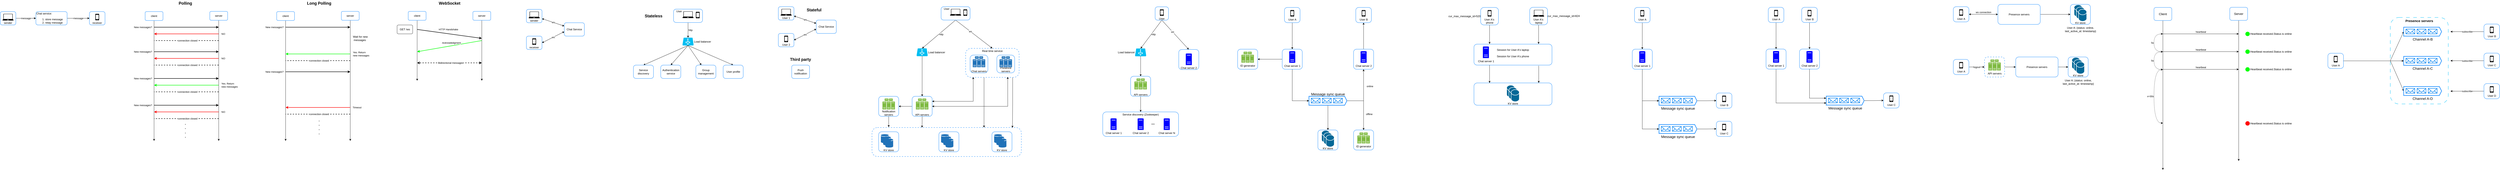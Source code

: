 <mxfile version="25.0.1">
  <diagram name="Page-1" id="FtNxCwowRMe4gdOH6G9q">
    <mxGraphModel dx="1405" dy="908" grid="1" gridSize="10" guides="1" tooltips="1" connect="1" arrows="1" fold="1" page="1" pageScale="1" pageWidth="827" pageHeight="1169" math="0" shadow="0">
      <root>
        <mxCell id="0" />
        <mxCell id="1" parent="0" />
        <mxCell id="F-u3D6U10EdERRaJHNua-1" value="Presence servers" style="rounded=1;whiteSpace=wrap;html=1;dashed=1;dashPattern=8 8;strokeColor=#53d5fd;strokeWidth=2;labelPosition=center;verticalLabelPosition=middle;align=center;verticalAlign=top;fontSize=15;fontStyle=1" vertex="1" parent="1">
          <mxGeometry x="10810" y="126.34" width="260" height="387.94" as="geometry" />
        </mxCell>
        <mxCell id="F-u3D6U10EdERRaJHNua-2" value="" style="edgeStyle=orthogonalEdgeStyle;rounded=0;orthogonalLoop=1;jettySize=auto;html=1;entryX=0.828;entryY=-0.01;entryDx=0;entryDy=0;entryPerimeter=0;" edge="1" parent="1" source="F-u3D6U10EdERRaJHNua-3" target="F-u3D6U10EdERRaJHNua-168">
          <mxGeometry relative="1" as="geometry">
            <mxPoint x="6990" y="220" as="targetPoint" />
          </mxGeometry>
        </mxCell>
        <mxCell id="F-u3D6U10EdERRaJHNua-3" value="cur_max_message_id=824" style="rounded=1;whiteSpace=wrap;html=1;strokeColor=#66B2FF;strokeWidth=2;verticalAlign=middle;labelPosition=right;verticalLabelPosition=middle;align=left;arcSize=19;spacingLeft=0;spacingRight=0;spacingBottom=0;spacing=0;" vertex="1" parent="1">
          <mxGeometry x="6950" y="80.69" width="80" height="78.63" as="geometry" />
        </mxCell>
        <mxCell id="F-u3D6U10EdERRaJHNua-4" style="edgeStyle=orthogonalEdgeStyle;rounded=0;orthogonalLoop=1;jettySize=auto;html=1;exitX=0.344;exitY=0.992;exitDx=0;exitDy=0;exitPerimeter=0;entryX=0.75;entryY=0;entryDx=0;entryDy=0;" edge="1" parent="1" source="F-u3D6U10EdERRaJHNua-5" target="F-u3D6U10EdERRaJHNua-99">
          <mxGeometry relative="1" as="geometry">
            <mxPoint x="4510" y="560" as="targetPoint" />
          </mxGeometry>
        </mxCell>
        <mxCell id="F-u3D6U10EdERRaJHNua-5" value="Real time service" style="rounded=1;whiteSpace=wrap;html=1;strokeColor=#66B2FF;strokeWidth=2;verticalAlign=top;labelPosition=center;verticalLabelPosition=middle;align=center;arcSize=19;spacingLeft=0;spacingRight=0;spacingBottom=0;spacing=0;dashed=1;" vertex="1" parent="1">
          <mxGeometry x="4420" y="265" width="240" height="130" as="geometry" />
        </mxCell>
        <mxCell id="F-u3D6U10EdERRaJHNua-6" value="message" style="edgeStyle=orthogonalEdgeStyle;rounded=0;orthogonalLoop=1;jettySize=auto;html=1;entryX=0;entryY=0.5;entryDx=0;entryDy=0;" edge="1" parent="1" source="F-u3D6U10EdERRaJHNua-7" target="F-u3D6U10EdERRaJHNua-12">
          <mxGeometry relative="1" as="geometry" />
        </mxCell>
        <mxCell id="F-u3D6U10EdERRaJHNua-7" value="sender" style="rounded=1;whiteSpace=wrap;html=1;strokeColor=#66B2FF;strokeWidth=2;verticalAlign=bottom;" vertex="1" parent="1">
          <mxGeometry x="90" y="100" width="70" height="60" as="geometry" />
        </mxCell>
        <mxCell id="F-u3D6U10EdERRaJHNua-8" value="" style="sketch=0;aspect=fixed;pointerEvents=1;shadow=0;dashed=0;html=1;strokeColor=none;labelPosition=center;verticalLabelPosition=bottom;verticalAlign=top;align=center;fillColor=#000000;shape=mxgraph.azure.laptop;labelBackgroundColor=none;labelBorderColor=none;fontColor=#000000;" vertex="1" parent="1">
          <mxGeometry x="100" y="110" width="50" height="30" as="geometry" />
        </mxCell>
        <mxCell id="F-u3D6U10EdERRaJHNua-9" value="receiver" style="rounded=1;whiteSpace=wrap;html=1;strokeColor=#66B2FF;strokeWidth=2;verticalAlign=bottom;" vertex="1" parent="1">
          <mxGeometry x="490" y="100" width="70" height="60" as="geometry" />
        </mxCell>
        <mxCell id="F-u3D6U10EdERRaJHNua-10" value="" style="sketch=0;pointerEvents=1;shadow=0;dashed=0;html=1;strokeColor=none;fillColor=#000000;labelPosition=center;verticalLabelPosition=bottom;verticalAlign=top;outlineConnect=0;align=center;shape=mxgraph.office.devices.cell_phone_iphone_proportional;" vertex="1" parent="1">
          <mxGeometry x="516.5" y="110" width="17" height="29" as="geometry" />
        </mxCell>
        <mxCell id="F-u3D6U10EdERRaJHNua-11" value="message" style="edgeStyle=orthogonalEdgeStyle;rounded=0;orthogonalLoop=1;jettySize=auto;html=1;" edge="1" parent="1" source="F-u3D6U10EdERRaJHNua-12" target="F-u3D6U10EdERRaJHNua-9">
          <mxGeometry relative="1" as="geometry" />
        </mxCell>
        <mxCell id="F-u3D6U10EdERRaJHNua-12" value="Chat service:&lt;div&gt;&lt;ol&gt;&lt;li&gt;store message&lt;/li&gt;&lt;li&gt;relay message&lt;/li&gt;&lt;/ol&gt;&lt;/div&gt;" style="rounded=1;html=1;strokeColor=#66B2FF;strokeWidth=2;verticalAlign=middle;whiteSpace=wrap;spacingTop=9;align=left;" vertex="1" parent="1">
          <mxGeometry x="250" y="100" width="140" height="60" as="geometry" />
        </mxCell>
        <mxCell id="F-u3D6U10EdERRaJHNua-13" style="edgeStyle=orthogonalEdgeStyle;rounded=0;orthogonalLoop=1;jettySize=auto;html=1;" edge="1" parent="1" source="F-u3D6U10EdERRaJHNua-14">
          <mxGeometry relative="1" as="geometry">
            <mxPoint x="780" y="680" as="targetPoint" />
            <Array as="points">
              <mxPoint x="780" y="631" />
            </Array>
          </mxGeometry>
        </mxCell>
        <mxCell id="F-u3D6U10EdERRaJHNua-14" value="client" style="rounded=1;whiteSpace=wrap;html=1;strokeColor=#66B2FF;strokeWidth=2;verticalAlign=middle;" vertex="1" parent="1">
          <mxGeometry x="740" y="100" width="80" height="40" as="geometry" />
        </mxCell>
        <mxCell id="F-u3D6U10EdERRaJHNua-15" style="edgeStyle=orthogonalEdgeStyle;rounded=0;orthogonalLoop=1;jettySize=auto;html=1;" edge="1" parent="1" source="F-u3D6U10EdERRaJHNua-16">
          <mxGeometry relative="1" as="geometry">
            <mxPoint x="1070" y="680" as="targetPoint" />
            <Array as="points">
              <mxPoint x="1070" y="611" />
            </Array>
          </mxGeometry>
        </mxCell>
        <mxCell id="F-u3D6U10EdERRaJHNua-16" value="server" style="rounded=1;whiteSpace=wrap;html=1;strokeColor=#66B2FF;strokeWidth=2;verticalAlign=middle;" vertex="1" parent="1">
          <mxGeometry x="1030" y="99" width="80" height="40" as="geometry" />
        </mxCell>
        <mxCell id="F-u3D6U10EdERRaJHNua-17" value="New messages?" style="endArrow=classic;html=1;rounded=0;labelPosition=center;verticalLabelPosition=middle;align=center;verticalAlign=middle;strokeWidth=2;" edge="1" parent="1">
          <mxGeometry x="-1" y="-50" width="50" height="50" relative="1" as="geometry">
            <mxPoint x="780" y="170" as="sourcePoint" />
            <mxPoint x="1070" y="170" as="targetPoint" />
            <mxPoint x="-50" y="-50" as="offset" />
          </mxGeometry>
        </mxCell>
        <mxCell id="F-u3D6U10EdERRaJHNua-18" value="NO" style="endArrow=classic;html=1;rounded=0;labelPosition=center;verticalLabelPosition=middle;align=center;verticalAlign=middle;strokeColor=#FF0000;strokeWidth=2;" edge="1" parent="1">
          <mxGeometry x="-1" y="-20" width="50" height="50" relative="1" as="geometry">
            <mxPoint x="1070" y="200" as="sourcePoint" />
            <mxPoint x="780" y="200" as="targetPoint" />
            <mxPoint x="20" y="20" as="offset" />
          </mxGeometry>
        </mxCell>
        <mxCell id="F-u3D6U10EdERRaJHNua-19" value="connection closed" style="endArrow=none;html=1;rounded=0;labelPosition=center;verticalLabelPosition=middle;align=center;verticalAlign=middle;strokeColor=#000000;dashed=1;endFill=0;strokeWidth=2;" edge="1" parent="1">
          <mxGeometry x="-0.035" width="50" height="50" relative="1" as="geometry">
            <mxPoint x="1070" y="230" as="sourcePoint" />
            <mxPoint x="780" y="230" as="targetPoint" />
            <mxPoint as="offset" />
          </mxGeometry>
        </mxCell>
        <mxCell id="F-u3D6U10EdERRaJHNua-20" value="New messages?" style="endArrow=classic;html=1;rounded=0;labelPosition=center;verticalLabelPosition=middle;align=center;verticalAlign=middle;strokeWidth=2;" edge="1" parent="1">
          <mxGeometry x="-1" y="-50" width="50" height="50" relative="1" as="geometry">
            <mxPoint x="780" y="280" as="sourcePoint" />
            <mxPoint x="1070" y="280" as="targetPoint" />
            <mxPoint x="-50" y="-50" as="offset" />
          </mxGeometry>
        </mxCell>
        <mxCell id="F-u3D6U10EdERRaJHNua-21" value="NO" style="endArrow=classic;html=1;rounded=0;labelPosition=center;verticalLabelPosition=middle;align=center;verticalAlign=middle;strokeColor=#FF0000;strokeWidth=2;" edge="1" parent="1">
          <mxGeometry x="-1" y="-20" width="50" height="50" relative="1" as="geometry">
            <mxPoint x="1070" y="310" as="sourcePoint" />
            <mxPoint x="780" y="310" as="targetPoint" />
            <mxPoint x="20" y="20" as="offset" />
          </mxGeometry>
        </mxCell>
        <mxCell id="F-u3D6U10EdERRaJHNua-22" value="connection closed" style="endArrow=none;html=1;rounded=0;labelPosition=center;verticalLabelPosition=middle;align=center;verticalAlign=middle;strokeColor=#000000;dashed=1;endFill=0;strokeWidth=2;" edge="1" parent="1">
          <mxGeometry x="-0.035" width="50" height="50" relative="1" as="geometry">
            <mxPoint x="1070" y="340" as="sourcePoint" />
            <mxPoint x="780" y="340" as="targetPoint" />
            <mxPoint as="offset" />
          </mxGeometry>
        </mxCell>
        <mxCell id="F-u3D6U10EdERRaJHNua-23" value="&lt;span&gt;&lt;font&gt;Polling&lt;/font&gt;&lt;/span&gt;" style="text;html=1;align=center;verticalAlign=middle;resizable=0;points=[];autosize=1;strokeColor=none;fillColor=none;fontStyle=1;fontSize=18;" vertex="1" parent="1">
          <mxGeometry x="880" y="48" width="80" height="30" as="geometry" />
        </mxCell>
        <mxCell id="F-u3D6U10EdERRaJHNua-24" value="New messages?" style="endArrow=classic;html=1;rounded=0;labelPosition=center;verticalLabelPosition=middle;align=center;verticalAlign=middle;strokeWidth=2;" edge="1" parent="1">
          <mxGeometry x="-1" y="-50" width="50" height="50" relative="1" as="geometry">
            <mxPoint x="780" y="400" as="sourcePoint" />
            <mxPoint x="1070" y="400" as="targetPoint" />
            <mxPoint x="-50" y="-50" as="offset" />
          </mxGeometry>
        </mxCell>
        <mxCell id="F-u3D6U10EdERRaJHNua-25" value="Yes. Return&amp;nbsp;&lt;div&gt;new messages&amp;nbsp;&lt;/div&gt;" style="endArrow=classic;html=1;rounded=0;labelPosition=center;verticalLabelPosition=middle;align=left;verticalAlign=middle;strokeColor=#00FF00;strokeWidth=2;" edge="1" parent="1">
          <mxGeometry x="-1" y="-10" width="50" height="50" relative="1" as="geometry">
            <mxPoint x="1070" y="430" as="sourcePoint" />
            <mxPoint x="780" y="430" as="targetPoint" />
            <mxPoint x="10" y="10" as="offset" />
          </mxGeometry>
        </mxCell>
        <mxCell id="F-u3D6U10EdERRaJHNua-26" value="connection closed" style="endArrow=none;html=1;rounded=0;labelPosition=center;verticalLabelPosition=middle;align=center;verticalAlign=middle;strokeColor=#000000;dashed=1;endFill=0;strokeWidth=2;" edge="1" parent="1">
          <mxGeometry x="-0.035" width="50" height="50" relative="1" as="geometry">
            <mxPoint x="1070" y="460" as="sourcePoint" />
            <mxPoint x="780" y="460" as="targetPoint" />
            <mxPoint as="offset" />
          </mxGeometry>
        </mxCell>
        <mxCell id="F-u3D6U10EdERRaJHNua-27" value="New messages?" style="endArrow=classic;html=1;rounded=0;labelPosition=center;verticalLabelPosition=middle;align=center;verticalAlign=middle;strokeWidth=2;" edge="1" parent="1">
          <mxGeometry x="-1" y="-50" width="50" height="50" relative="1" as="geometry">
            <mxPoint x="780" y="520" as="sourcePoint" />
            <mxPoint x="1070" y="520" as="targetPoint" />
            <mxPoint x="-50" y="-50" as="offset" />
          </mxGeometry>
        </mxCell>
        <mxCell id="F-u3D6U10EdERRaJHNua-28" value="NO" style="endArrow=classic;html=1;rounded=0;labelPosition=center;verticalLabelPosition=middle;align=center;verticalAlign=middle;strokeColor=#FF0000;strokeWidth=2;" edge="1" parent="1">
          <mxGeometry x="-1" y="-20" width="50" height="50" relative="1" as="geometry">
            <mxPoint x="1070" y="550" as="sourcePoint" />
            <mxPoint x="780" y="550" as="targetPoint" />
            <mxPoint x="20" y="20" as="offset" />
          </mxGeometry>
        </mxCell>
        <mxCell id="F-u3D6U10EdERRaJHNua-29" value="connection closed" style="endArrow=none;html=1;rounded=0;labelPosition=center;verticalLabelPosition=middle;align=center;verticalAlign=middle;strokeColor=#000000;dashed=1;endFill=0;strokeWidth=2;" edge="1" parent="1">
          <mxGeometry x="-0.035" width="50" height="50" relative="1" as="geometry">
            <mxPoint x="1070" y="580" as="sourcePoint" />
            <mxPoint x="780" y="580" as="targetPoint" />
            <mxPoint as="offset" />
          </mxGeometry>
        </mxCell>
        <mxCell id="F-u3D6U10EdERRaJHNua-30" value=".&lt;div&gt;.&lt;/div&gt;&lt;div&gt;.&lt;/div&gt;&lt;div&gt;.&lt;/div&gt;" style="text;html=1;align=center;verticalAlign=middle;resizable=0;points=[];autosize=1;strokeColor=none;fillColor=none;fontStyle=1;fontSize=16;" vertex="1" parent="1">
          <mxGeometry x="905" y="585" width="30" height="90" as="geometry" />
        </mxCell>
        <mxCell id="F-u3D6U10EdERRaJHNua-31" style="edgeStyle=orthogonalEdgeStyle;rounded=0;orthogonalLoop=1;jettySize=auto;html=1;" edge="1" parent="1" source="F-u3D6U10EdERRaJHNua-32">
          <mxGeometry relative="1" as="geometry">
            <mxPoint x="1370" y="680" as="targetPoint" />
            <Array as="points">
              <mxPoint x="1370" y="631" />
            </Array>
          </mxGeometry>
        </mxCell>
        <mxCell id="F-u3D6U10EdERRaJHNua-32" value="client" style="rounded=1;whiteSpace=wrap;html=1;strokeColor=#66B2FF;strokeWidth=2;verticalAlign=middle;" vertex="1" parent="1">
          <mxGeometry x="1330" y="100" width="80" height="40" as="geometry" />
        </mxCell>
        <mxCell id="F-u3D6U10EdERRaJHNua-33" style="edgeStyle=orthogonalEdgeStyle;rounded=0;orthogonalLoop=1;jettySize=auto;html=1;" edge="1" parent="1" source="F-u3D6U10EdERRaJHNua-34">
          <mxGeometry relative="1" as="geometry">
            <mxPoint x="1660" y="680" as="targetPoint" />
            <Array as="points">
              <mxPoint x="1660" y="611" />
            </Array>
          </mxGeometry>
        </mxCell>
        <mxCell id="F-u3D6U10EdERRaJHNua-34" value="server" style="rounded=1;whiteSpace=wrap;html=1;strokeColor=#66B2FF;strokeWidth=2;verticalAlign=middle;" vertex="1" parent="1">
          <mxGeometry x="1620" y="99" width="80" height="40" as="geometry" />
        </mxCell>
        <mxCell id="F-u3D6U10EdERRaJHNua-35" value="New messages?" style="endArrow=classic;html=1;rounded=0;labelPosition=center;verticalLabelPosition=middle;align=center;verticalAlign=middle;strokeWidth=2;" edge="1" parent="1">
          <mxGeometry x="-1" y="-50" width="50" height="50" relative="1" as="geometry">
            <mxPoint x="1370" y="170" as="sourcePoint" />
            <mxPoint x="1660" y="170" as="targetPoint" />
            <mxPoint x="-50" y="-50" as="offset" />
          </mxGeometry>
        </mxCell>
        <mxCell id="F-u3D6U10EdERRaJHNua-36" value="connection closed" style="endArrow=none;html=1;rounded=0;labelPosition=center;verticalLabelPosition=middle;align=center;verticalAlign=middle;strokeColor=#000000;dashed=1;endFill=0;strokeWidth=2;" edge="1" parent="1">
          <mxGeometry x="-0.035" width="50" height="50" relative="1" as="geometry">
            <mxPoint x="1660" y="320" as="sourcePoint" />
            <mxPoint x="1370" y="320" as="targetPoint" />
            <mxPoint as="offset" />
          </mxGeometry>
        </mxCell>
        <mxCell id="F-u3D6U10EdERRaJHNua-37" value="New messages?" style="endArrow=classic;html=1;rounded=0;labelPosition=center;verticalLabelPosition=middle;align=center;verticalAlign=middle;strokeWidth=2;" edge="1" parent="1">
          <mxGeometry x="-1" y="-50" width="50" height="50" relative="1" as="geometry">
            <mxPoint x="1370" y="370" as="sourcePoint" />
            <mxPoint x="1660" y="370" as="targetPoint" />
            <mxPoint x="-50" y="-50" as="offset" />
          </mxGeometry>
        </mxCell>
        <mxCell id="F-u3D6U10EdERRaJHNua-38" value="Timeout" style="endArrow=classic;html=1;rounded=0;labelPosition=center;verticalLabelPosition=middle;align=center;verticalAlign=middle;strokeColor=#FF0000;strokeWidth=2;" edge="1" parent="1">
          <mxGeometry x="-1" y="-30" width="50" height="50" relative="1" as="geometry">
            <mxPoint x="1660" y="530" as="sourcePoint" />
            <mxPoint x="1370" y="530" as="targetPoint" />
            <mxPoint x="30" y="30" as="offset" />
          </mxGeometry>
        </mxCell>
        <mxCell id="F-u3D6U10EdERRaJHNua-39" value="connection closed" style="endArrow=none;html=1;rounded=0;labelPosition=center;verticalLabelPosition=middle;align=center;verticalAlign=middle;strokeColor=#000000;dashed=1;endFill=0;strokeWidth=2;" edge="1" parent="1">
          <mxGeometry x="-0.035" width="50" height="50" relative="1" as="geometry">
            <mxPoint x="1660" y="560" as="sourcePoint" />
            <mxPoint x="1370" y="560" as="targetPoint" />
            <mxPoint as="offset" />
          </mxGeometry>
        </mxCell>
        <mxCell id="F-u3D6U10EdERRaJHNua-40" value="&lt;span&gt;&lt;font&gt;Long Polling&lt;/font&gt;&lt;/span&gt;" style="text;html=1;align=center;verticalAlign=middle;resizable=0;points=[];autosize=1;strokeColor=none;fillColor=none;fontSize=18;fontStyle=1" vertex="1" parent="1">
          <mxGeometry x="1460" y="48" width="120" height="30" as="geometry" />
        </mxCell>
        <mxCell id="F-u3D6U10EdERRaJHNua-41" value=".&lt;div&gt;.&lt;/div&gt;&lt;div&gt;.&lt;/div&gt;&lt;div&gt;.&lt;/div&gt;" style="text;html=1;align=center;verticalAlign=middle;resizable=0;points=[];autosize=1;strokeColor=none;fillColor=none;fontStyle=1;fontSize=16;" vertex="1" parent="1">
          <mxGeometry x="1505" y="570" width="30" height="90" as="geometry" />
        </mxCell>
        <mxCell id="F-u3D6U10EdERRaJHNua-42" value="Yes. Return&amp;nbsp;&lt;div&gt;new messages&amp;nbsp;&lt;/div&gt;" style="endArrow=classic;html=1;rounded=0;labelPosition=center;verticalLabelPosition=middle;align=left;verticalAlign=middle;strokeColor=#00FF00;strokeWidth=2;" edge="1" parent="1">
          <mxGeometry x="-1" y="-10" width="50" height="50" relative="1" as="geometry">
            <mxPoint x="1660" y="290" as="sourcePoint" />
            <mxPoint x="1370" y="290" as="targetPoint" />
            <mxPoint x="10" y="10" as="offset" />
          </mxGeometry>
        </mxCell>
        <mxCell id="F-u3D6U10EdERRaJHNua-43" value="Wait for new&lt;div&gt;&amp;nbsp;messages&lt;/div&gt;" style="text;html=1;align=left;verticalAlign=middle;resizable=0;points=[];autosize=1;strokeColor=none;fillColor=none;" vertex="1" parent="1">
          <mxGeometry x="1670" y="200" width="90" height="40" as="geometry" />
        </mxCell>
        <mxCell id="F-u3D6U10EdERRaJHNua-44" style="edgeStyle=orthogonalEdgeStyle;rounded=0;orthogonalLoop=1;jettySize=auto;html=1;" edge="1" parent="1" source="F-u3D6U10EdERRaJHNua-45">
          <mxGeometry relative="1" as="geometry">
            <mxPoint x="1960" y="410" as="targetPoint" />
            <Array as="points">
              <mxPoint x="1960" y="260" />
              <mxPoint x="1960" y="260" />
            </Array>
          </mxGeometry>
        </mxCell>
        <mxCell id="F-u3D6U10EdERRaJHNua-45" value="client" style="rounded=1;whiteSpace=wrap;html=1;strokeColor=#66B2FF;strokeWidth=2;verticalAlign=middle;" vertex="1" parent="1">
          <mxGeometry x="1920" y="99" width="80" height="40" as="geometry" />
        </mxCell>
        <mxCell id="F-u3D6U10EdERRaJHNua-46" style="edgeStyle=orthogonalEdgeStyle;rounded=0;orthogonalLoop=1;jettySize=auto;html=1;" edge="1" parent="1" source="F-u3D6U10EdERRaJHNua-47">
          <mxGeometry relative="1" as="geometry">
            <mxPoint x="2250" y="410" as="targetPoint" />
            <Array as="points">
              <mxPoint x="2250" y="400" />
              <mxPoint x="2250" y="400" />
            </Array>
          </mxGeometry>
        </mxCell>
        <mxCell id="F-u3D6U10EdERRaJHNua-47" value="server" style="rounded=1;whiteSpace=wrap;html=1;strokeColor=#66B2FF;strokeWidth=2;verticalAlign=middle;" vertex="1" parent="1">
          <mxGeometry x="2210" y="99" width="80" height="40" as="geometry" />
        </mxCell>
        <mxCell id="F-u3D6U10EdERRaJHNua-48" value="WebSocket" style="text;html=1;align=center;verticalAlign=middle;resizable=0;points=[];autosize=1;strokeColor=none;fillColor=none;fontStyle=1;fontSize=18;" vertex="1" parent="1">
          <mxGeometry x="2045" y="48" width="120" height="30" as="geometry" />
        </mxCell>
        <mxCell id="F-u3D6U10EdERRaJHNua-49" value="GET /ws" style="rounded=1;whiteSpace=wrap;html=1;" vertex="1" parent="1">
          <mxGeometry x="1870" y="160" width="70" height="40" as="geometry" />
        </mxCell>
        <mxCell id="F-u3D6U10EdERRaJHNua-50" value="HTTP Handshake" style="endArrow=classic;html=1;rounded=0;labelPosition=center;verticalLabelPosition=middle;align=center;verticalAlign=middle;strokeWidth=2;flowAnimation=0;" edge="1" parent="1">
          <mxGeometry x="-0.052" y="19" width="50" height="50" relative="1" as="geometry">
            <mxPoint x="1960" y="180" as="sourcePoint" />
            <mxPoint x="2250" y="220" as="targetPoint" />
            <mxPoint as="offset" />
          </mxGeometry>
        </mxCell>
        <mxCell id="F-u3D6U10EdERRaJHNua-51" value="Acknowledgment" style="endArrow=classic;html=1;rounded=0;labelPosition=center;verticalLabelPosition=middle;align=left;verticalAlign=middle;strokeColor=#00FF00;strokeWidth=2;" edge="1" parent="1">
          <mxGeometry x="0.217" y="-21" width="50" height="50" relative="1" as="geometry">
            <mxPoint x="2250" y="230" as="sourcePoint" />
            <mxPoint x="1960" y="280" as="targetPoint" />
            <mxPoint as="offset" />
          </mxGeometry>
        </mxCell>
        <mxCell id="F-u3D6U10EdERRaJHNua-52" value="Bidirectional messages" style="endArrow=classic;html=1;rounded=0;labelPosition=center;verticalLabelPosition=middle;align=center;verticalAlign=middle;strokeColor=#000000;dashed=1;endFill=1;strokeWidth=2;startArrow=classic;startFill=1;" edge="1" parent="1">
          <mxGeometry x="-0.035" width="50" height="50" relative="1" as="geometry">
            <mxPoint x="2250" y="330" as="sourcePoint" />
            <mxPoint x="1960" y="330" as="targetPoint" />
            <mxPoint as="offset" />
          </mxGeometry>
        </mxCell>
        <mxCell id="F-u3D6U10EdERRaJHNua-53" value="ws" style="rounded=0;orthogonalLoop=1;jettySize=auto;html=1;entryX=0;entryY=0.25;entryDx=0;entryDy=0;startArrow=classic;startFill=1;" edge="1" parent="1" source="F-u3D6U10EdERRaJHNua-54" target="F-u3D6U10EdERRaJHNua-59">
          <mxGeometry x="-0.001" relative="1" as="geometry">
            <mxPoint as="offset" />
          </mxGeometry>
        </mxCell>
        <mxCell id="F-u3D6U10EdERRaJHNua-54" value="sender" style="rounded=1;whiteSpace=wrap;html=1;strokeColor=#66B2FF;strokeWidth=2;verticalAlign=bottom;" vertex="1" parent="1">
          <mxGeometry x="2450" y="90" width="70" height="60" as="geometry" />
        </mxCell>
        <mxCell id="F-u3D6U10EdERRaJHNua-55" value="" style="sketch=0;aspect=fixed;pointerEvents=1;shadow=0;dashed=0;html=1;strokeColor=none;labelPosition=center;verticalLabelPosition=bottom;verticalAlign=top;align=center;fillColor=#000000;shape=mxgraph.azure.laptop;labelBackgroundColor=none;labelBorderColor=none;fontColor=#000000;" vertex="1" parent="1">
          <mxGeometry x="2460" y="100" width="50" height="30" as="geometry" />
        </mxCell>
        <mxCell id="F-u3D6U10EdERRaJHNua-56" value="receiver" style="rounded=1;whiteSpace=wrap;html=1;strokeColor=#66B2FF;strokeWidth=2;verticalAlign=bottom;" vertex="1" parent="1">
          <mxGeometry x="2450" y="210" width="70" height="60" as="geometry" />
        </mxCell>
        <mxCell id="F-u3D6U10EdERRaJHNua-57" value="" style="sketch=0;pointerEvents=1;shadow=0;dashed=0;html=1;strokeColor=none;fillColor=#000000;labelPosition=center;verticalLabelPosition=bottom;verticalAlign=top;outlineConnect=0;align=center;shape=mxgraph.office.devices.cell_phone_iphone_proportional;" vertex="1" parent="1">
          <mxGeometry x="2476.5" y="220" width="17" height="29" as="geometry" />
        </mxCell>
        <mxCell id="F-u3D6U10EdERRaJHNua-58" value="ws" style="rounded=0;orthogonalLoop=1;jettySize=auto;html=1;startArrow=classic;startFill=1;entryX=1;entryY=0.5;entryDx=0;entryDy=0;exitX=0;exitY=0.667;exitDx=0;exitDy=0;exitPerimeter=0;" edge="1" parent="1" source="F-u3D6U10EdERRaJHNua-59" target="F-u3D6U10EdERRaJHNua-56">
          <mxGeometry relative="1" as="geometry" />
        </mxCell>
        <mxCell id="F-u3D6U10EdERRaJHNua-59" value="Chat Service" style="rounded=1;html=1;strokeColor=#66B2FF;strokeWidth=2;verticalAlign=middle;whiteSpace=wrap;spacingTop=0;align=center;spacing=0;" vertex="1" parent="1">
          <mxGeometry x="2620" y="150" width="90" height="60" as="geometry" />
        </mxCell>
        <mxCell id="F-u3D6U10EdERRaJHNua-60" value="http" style="edgeStyle=orthogonalEdgeStyle;rounded=0;orthogonalLoop=1;jettySize=auto;html=1;labelPosition=right;verticalLabelPosition=middle;align=left;verticalAlign=middle;" edge="1" parent="1" source="F-u3D6U10EdERRaJHNua-61" target="F-u3D6U10EdERRaJHNua-67">
          <mxGeometry relative="1" as="geometry" />
        </mxCell>
        <mxCell id="F-u3D6U10EdERRaJHNua-61" value="User" style="rounded=1;whiteSpace=wrap;html=1;strokeColor=#66B2FF;strokeWidth=2;verticalAlign=middle;labelPosition=center;verticalLabelPosition=middle;align=center;arcSize=19;spacingLeft=0;spacingRight=80;spacingBottom=40;" vertex="1" parent="1">
          <mxGeometry x="3110" y="89" width="130" height="60" as="geometry" />
        </mxCell>
        <mxCell id="F-u3D6U10EdERRaJHNua-62" value="" style="sketch=0;aspect=fixed;pointerEvents=1;shadow=0;dashed=0;html=1;strokeColor=none;labelPosition=center;verticalLabelPosition=bottom;verticalAlign=top;align=center;fillColor=#000000;shape=mxgraph.azure.laptop;labelBackgroundColor=none;labelBorderColor=none;fontColor=#000000;" vertex="1" parent="1">
          <mxGeometry x="3150" y="99" width="50" height="30" as="geometry" />
        </mxCell>
        <mxCell id="F-u3D6U10EdERRaJHNua-63" value="" style="sketch=0;pointerEvents=1;shadow=0;dashed=0;html=1;strokeColor=none;fillColor=#000000;labelPosition=center;verticalLabelPosition=bottom;verticalAlign=top;outlineConnect=0;align=center;shape=mxgraph.office.devices.cell_phone_iphone_proportional;" vertex="1" parent="1">
          <mxGeometry x="3210" y="101" width="17" height="29" as="geometry" />
        </mxCell>
        <mxCell id="F-u3D6U10EdERRaJHNua-64" style="rounded=0;orthogonalLoop=1;jettySize=auto;html=1;entryX=0.5;entryY=0;entryDx=0;entryDy=0;exitX=0.5;exitY=1;exitDx=0;exitDy=0;exitPerimeter=0;" edge="1" parent="1" source="F-u3D6U10EdERRaJHNua-67" target="F-u3D6U10EdERRaJHNua-68">
          <mxGeometry relative="1" as="geometry" />
        </mxCell>
        <mxCell id="F-u3D6U10EdERRaJHNua-65" style="rounded=0;orthogonalLoop=1;jettySize=auto;html=1;exitX=0.5;exitY=1;exitDx=0;exitDy=0;exitPerimeter=0;" edge="1" parent="1" source="F-u3D6U10EdERRaJHNua-67" target="F-u3D6U10EdERRaJHNua-71">
          <mxGeometry relative="1" as="geometry" />
        </mxCell>
        <mxCell id="F-u3D6U10EdERRaJHNua-66" style="rounded=0;orthogonalLoop=1;jettySize=auto;html=1;entryX=0.5;entryY=0;entryDx=0;entryDy=0;exitX=0.5;exitY=1;exitDx=0;exitDy=0;exitPerimeter=0;" edge="1" parent="1" source="F-u3D6U10EdERRaJHNua-67" target="F-u3D6U10EdERRaJHNua-72">
          <mxGeometry relative="1" as="geometry" />
        </mxCell>
        <mxCell id="F-u3D6U10EdERRaJHNua-67" value="Load balancer" style="verticalLabelPosition=middle;html=1;verticalAlign=middle;align=left;strokeColor=none;fillColor=#00BEF2;shape=mxgraph.azure.azure_load_balancer;labelPosition=right;" vertex="1" parent="1">
          <mxGeometry x="3150" y="217" width="50" height="35" as="geometry" />
        </mxCell>
        <mxCell id="F-u3D6U10EdERRaJHNua-68" value="Service discovery" style="rounded=1;whiteSpace=wrap;html=1;strokeColor=#66B2FF;strokeWidth=2;verticalAlign=middle;labelPosition=center;verticalLabelPosition=middle;align=center;arcSize=19;spacingLeft=0;spacingRight=0;spacingBottom=0;spacing=0;" vertex="1" parent="1">
          <mxGeometry x="2930" y="340" width="90" height="60" as="geometry" />
        </mxCell>
        <mxCell id="F-u3D6U10EdERRaJHNua-69" style="rounded=0;orthogonalLoop=1;jettySize=auto;html=1;entryX=0.5;entryY=0;entryDx=0;entryDy=0;exitX=0.5;exitY=1;exitDx=0;exitDy=0;exitPerimeter=0;" edge="1" parent="1" source="F-u3D6U10EdERRaJHNua-67" target="F-u3D6U10EdERRaJHNua-70">
          <mxGeometry relative="1" as="geometry">
            <mxPoint x="3297.5" y="252" as="sourcePoint" />
          </mxGeometry>
        </mxCell>
        <mxCell id="F-u3D6U10EdERRaJHNua-70" value="Authentication service" style="rounded=1;whiteSpace=wrap;html=1;strokeColor=#66B2FF;strokeWidth=2;verticalAlign=middle;labelPosition=center;verticalLabelPosition=middle;align=center;arcSize=19;spacingLeft=0;spacingRight=0;spacingBottom=0;spacing=0;" vertex="1" parent="1">
          <mxGeometry x="3052.5" y="340" width="90" height="60" as="geometry" />
        </mxCell>
        <mxCell id="F-u3D6U10EdERRaJHNua-71" value="Group management" style="rounded=1;whiteSpace=wrap;html=1;strokeColor=#66B2FF;strokeWidth=2;verticalAlign=middle;labelPosition=center;verticalLabelPosition=middle;align=center;arcSize=19;spacingLeft=0;spacingRight=0;spacingBottom=0;spacing=0;" vertex="1" parent="1">
          <mxGeometry x="3210" y="340" width="90" height="60" as="geometry" />
        </mxCell>
        <mxCell id="F-u3D6U10EdERRaJHNua-72" value="User profile" style="rounded=1;whiteSpace=wrap;html=1;strokeColor=#66B2FF;strokeWidth=2;verticalAlign=middle;labelPosition=center;verticalLabelPosition=middle;align=center;arcSize=19;spacingLeft=0;spacingRight=0;spacingBottom=0;spacing=0;" vertex="1" parent="1">
          <mxGeometry x="3332.5" y="340" width="90" height="60" as="geometry" />
        </mxCell>
        <mxCell id="F-u3D6U10EdERRaJHNua-73" value="Stateless" style="text;html=1;align=center;verticalAlign=middle;resizable=0;points=[];autosize=1;strokeColor=none;fillColor=none;fontSize=18;fontStyle=1" vertex="1" parent="1">
          <mxGeometry x="2970" y="105" width="100" height="30" as="geometry" />
        </mxCell>
        <mxCell id="F-u3D6U10EdERRaJHNua-74" value="ws" style="rounded=0;orthogonalLoop=1;jettySize=auto;html=1;entryX=0;entryY=0.25;entryDx=0;entryDy=0;startArrow=classic;startFill=1;" edge="1" parent="1" source="F-u3D6U10EdERRaJHNua-75" target="F-u3D6U10EdERRaJHNua-80">
          <mxGeometry x="-0.001" relative="1" as="geometry">
            <mxPoint as="offset" />
          </mxGeometry>
        </mxCell>
        <mxCell id="F-u3D6U10EdERRaJHNua-75" value="User 1" style="rounded=1;whiteSpace=wrap;html=1;strokeColor=#66B2FF;strokeWidth=2;verticalAlign=bottom;" vertex="1" parent="1">
          <mxGeometry x="3580" y="78" width="70" height="60" as="geometry" />
        </mxCell>
        <mxCell id="F-u3D6U10EdERRaJHNua-76" value="" style="sketch=0;aspect=fixed;pointerEvents=1;shadow=0;dashed=0;html=1;strokeColor=none;labelPosition=center;verticalLabelPosition=bottom;verticalAlign=top;align=center;fillColor=#000000;shape=mxgraph.azure.laptop;labelBackgroundColor=none;labelBorderColor=none;fontColor=#000000;" vertex="1" parent="1">
          <mxGeometry x="3590" y="88" width="50" height="30" as="geometry" />
        </mxCell>
        <mxCell id="F-u3D6U10EdERRaJHNua-77" value="User 2" style="rounded=1;whiteSpace=wrap;html=1;strokeColor=#66B2FF;strokeWidth=2;verticalAlign=bottom;" vertex="1" parent="1">
          <mxGeometry x="3580" y="198" width="70" height="60" as="geometry" />
        </mxCell>
        <mxCell id="F-u3D6U10EdERRaJHNua-78" value="" style="sketch=0;pointerEvents=1;shadow=0;dashed=0;html=1;strokeColor=none;fillColor=#000000;labelPosition=center;verticalLabelPosition=bottom;verticalAlign=top;outlineConnect=0;align=center;shape=mxgraph.office.devices.cell_phone_iphone_proportional;" vertex="1" parent="1">
          <mxGeometry x="3606.5" y="208" width="17" height="29" as="geometry" />
        </mxCell>
        <mxCell id="F-u3D6U10EdERRaJHNua-79" value="ws" style="rounded=0;orthogonalLoop=1;jettySize=auto;html=1;startArrow=classic;startFill=1;entryX=1;entryY=0.5;entryDx=0;entryDy=0;exitX=0;exitY=0.667;exitDx=0;exitDy=0;exitPerimeter=0;" edge="1" parent="1" source="F-u3D6U10EdERRaJHNua-80" target="F-u3D6U10EdERRaJHNua-77">
          <mxGeometry relative="1" as="geometry" />
        </mxCell>
        <mxCell id="F-u3D6U10EdERRaJHNua-80" value="Chat Service" style="rounded=1;html=1;strokeColor=#66B2FF;strokeWidth=2;verticalAlign=middle;whiteSpace=wrap;spacingTop=0;align=center;spacing=0;" vertex="1" parent="1">
          <mxGeometry x="3750" y="138" width="90" height="60" as="geometry" />
        </mxCell>
        <mxCell id="F-u3D6U10EdERRaJHNua-81" value="Stateful" style="text;html=1;align=center;verticalAlign=middle;resizable=0;points=[];autosize=1;strokeColor=none;fillColor=none;fontSize=18;fontStyle=1" vertex="1" parent="1">
          <mxGeometry x="3700" y="78" width="80" height="30" as="geometry" />
        </mxCell>
        <mxCell id="F-u3D6U10EdERRaJHNua-82" value="Push notification" style="rounded=1;html=1;strokeColor=#66B2FF;strokeWidth=2;verticalAlign=middle;whiteSpace=wrap;spacingTop=0;align=center;spacing=0;" vertex="1" parent="1">
          <mxGeometry x="3640" y="340" width="80" height="60" as="geometry" />
        </mxCell>
        <mxCell id="F-u3D6U10EdERRaJHNua-83" value="Third party" style="text;html=1;align=center;verticalAlign=middle;resizable=0;points=[];autosize=1;strokeColor=none;fillColor=none;fontSize=18;fontStyle=1" vertex="1" parent="1">
          <mxGeometry x="3623.5" y="300" width="110" height="30" as="geometry" />
        </mxCell>
        <mxCell id="F-u3D6U10EdERRaJHNua-84" value="http" style="rounded=0;orthogonalLoop=1;jettySize=auto;html=1;labelPosition=right;verticalLabelPosition=middle;align=left;verticalAlign=middle;entryX=0.5;entryY=0;entryDx=0;entryDy=0;entryPerimeter=0;exitX=0.5;exitY=1;exitDx=0;exitDy=0;" edge="1" parent="1" source="F-u3D6U10EdERRaJHNua-87" target="F-u3D6U10EdERRaJHNua-91">
          <mxGeometry relative="1" as="geometry" />
        </mxCell>
        <mxCell id="F-u3D6U10EdERRaJHNua-85" style="rounded=0;orthogonalLoop=1;jettySize=auto;html=1;entryX=0.5;entryY=0;entryDx=0;entryDy=0;exitX=0.5;exitY=1;exitDx=0;exitDy=0;" edge="1" parent="1" source="F-u3D6U10EdERRaJHNua-87" target="F-u3D6U10EdERRaJHNua-5">
          <mxGeometry relative="1" as="geometry" />
        </mxCell>
        <mxCell id="F-u3D6U10EdERRaJHNua-86" value="ws" style="edgeLabel;html=1;align=center;verticalAlign=middle;resizable=0;points=[];" connectable="0" vertex="1" parent="F-u3D6U10EdERRaJHNua-85">
          <mxGeometry x="-0.205" relative="1" as="geometry">
            <mxPoint as="offset" />
          </mxGeometry>
        </mxCell>
        <mxCell id="F-u3D6U10EdERRaJHNua-87" value="User" style="rounded=1;whiteSpace=wrap;html=1;strokeColor=#66B2FF;strokeWidth=2;verticalAlign=middle;labelPosition=center;verticalLabelPosition=middle;align=center;arcSize=19;spacingLeft=0;spacingRight=80;spacingBottom=40;" vertex="1" parent="1">
          <mxGeometry x="4310" y="78" width="130" height="60" as="geometry" />
        </mxCell>
        <mxCell id="F-u3D6U10EdERRaJHNua-88" value="" style="sketch=0;aspect=fixed;pointerEvents=1;shadow=0;dashed=0;html=1;strokeColor=none;labelPosition=center;verticalLabelPosition=bottom;verticalAlign=top;align=center;fillColor=#000000;shape=mxgraph.azure.laptop;labelBackgroundColor=none;labelBorderColor=none;fontColor=#000000;" vertex="1" parent="1">
          <mxGeometry x="4350" y="88" width="50" height="30" as="geometry" />
        </mxCell>
        <mxCell id="F-u3D6U10EdERRaJHNua-89" value="" style="sketch=0;pointerEvents=1;shadow=0;dashed=0;html=1;strokeColor=none;fillColor=#000000;labelPosition=center;verticalLabelPosition=bottom;verticalAlign=top;outlineConnect=0;align=center;shape=mxgraph.office.devices.cell_phone_iphone_proportional;" vertex="1" parent="1">
          <mxGeometry x="4410" y="90" width="17" height="29" as="geometry" />
        </mxCell>
        <mxCell id="F-u3D6U10EdERRaJHNua-90" style="edgeStyle=orthogonalEdgeStyle;rounded=0;orthogonalLoop=1;jettySize=auto;html=1;entryX=0.5;entryY=0;entryDx=0;entryDy=0;" edge="1" parent="1" source="F-u3D6U10EdERRaJHNua-91" target="F-u3D6U10EdERRaJHNua-97">
          <mxGeometry relative="1" as="geometry" />
        </mxCell>
        <mxCell id="F-u3D6U10EdERRaJHNua-91" value="Load balancer" style="verticalLabelPosition=middle;html=1;verticalAlign=middle;align=left;strokeColor=none;fillColor=#00BEF2;shape=mxgraph.azure.azure_load_balancer;labelPosition=right;" vertex="1" parent="1">
          <mxGeometry x="4200" y="265" width="50" height="35" as="geometry" />
        </mxCell>
        <mxCell id="F-u3D6U10EdERRaJHNua-92" value="Chat servers" style="rounded=1;whiteSpace=wrap;html=1;strokeColor=#66B2FF;strokeWidth=2;verticalAlign=bottom;labelPosition=center;verticalLabelPosition=middle;align=center;arcSize=19;spacingLeft=0;spacingRight=0;spacingBottom=0;spacing=0;" vertex="1" parent="1">
          <mxGeometry x="4440" y="295" width="80" height="80" as="geometry" />
        </mxCell>
        <mxCell id="F-u3D6U10EdERRaJHNua-93" value="" style="sketch=0;pointerEvents=1;shadow=0;dashed=0;html=1;strokeColor=none;fillColor=#00FF00;labelPosition=center;verticalLabelPosition=bottom;verticalAlign=top;outlineConnect=0;align=center;shape=mxgraph.office.servers.server_farm;fillColor=#2072B8;" vertex="1" parent="1">
          <mxGeometry x="4452" y="300.5" width="56" height="49" as="geometry" />
        </mxCell>
        <mxCell id="F-u3D6U10EdERRaJHNua-94" value="Presence servers" style="rounded=1;whiteSpace=wrap;html=1;strokeColor=#66B2FF;strokeWidth=2;verticalAlign=bottom;labelPosition=center;verticalLabelPosition=middle;align=center;arcSize=19;spacingLeft=0;spacingRight=0;spacingBottom=0;spacing=0;" vertex="1" parent="1">
          <mxGeometry x="4560" y="295" width="80" height="80" as="geometry" />
        </mxCell>
        <mxCell id="F-u3D6U10EdERRaJHNua-95" value="" style="sketch=0;pointerEvents=1;shadow=0;dashed=0;html=1;strokeColor=none;fillColor=#00FF00;labelPosition=center;verticalLabelPosition=bottom;verticalAlign=top;outlineConnect=0;align=center;shape=mxgraph.office.servers.server_farm;fillColor=#2072B8;" vertex="1" parent="1">
          <mxGeometry x="4572" y="300.5" width="56" height="49" as="geometry" />
        </mxCell>
        <mxCell id="F-u3D6U10EdERRaJHNua-96" value="" style="edgeStyle=orthogonalEdgeStyle;rounded=0;orthogonalLoop=1;jettySize=auto;html=1;entryX=1;entryY=0.5;entryDx=0;entryDy=0;" edge="1" parent="1" source="F-u3D6U10EdERRaJHNua-97" target="F-u3D6U10EdERRaJHNua-114">
          <mxGeometry relative="1" as="geometry" />
        </mxCell>
        <mxCell id="F-u3D6U10EdERRaJHNua-97" value="API servers" style="rounded=1;html=1;strokeColor=#66B2FF;strokeWidth=2;verticalAlign=bottom;whiteSpace=wrap;spacingTop=0;align=center;spacing=0;" vertex="1" parent="1">
          <mxGeometry x="4180" y="480" width="90" height="90" as="geometry" />
        </mxCell>
        <mxCell id="F-u3D6U10EdERRaJHNua-98" value="" style="sketch=0;pointerEvents=1;shadow=0;dashed=0;html=1;strokeColor=none;fillColor=#505050;labelPosition=center;verticalLabelPosition=bottom;verticalAlign=top;outlineConnect=0;align=center;shape=mxgraph.office.servers.server_farm;fillColor=#7FBA42;" vertex="1" parent="1">
          <mxGeometry x="4197" y="490" width="56" height="49" as="geometry" />
        </mxCell>
        <mxCell id="F-u3D6U10EdERRaJHNua-99" value="" style="rounded=1;whiteSpace=wrap;html=1;strokeColor=#66B2FF;strokeWidth=2;verticalAlign=top;labelPosition=center;verticalLabelPosition=middle;align=center;arcSize=19;spacingLeft=0;spacingRight=0;spacingBottom=0;spacing=0;dashed=1;" vertex="1" parent="1">
          <mxGeometry x="4000" y="620" width="670" height="130" as="geometry" />
        </mxCell>
        <mxCell id="F-u3D6U10EdERRaJHNua-100" style="edgeStyle=orthogonalEdgeStyle;rounded=0;orthogonalLoop=1;jettySize=auto;html=1;exitX=0.879;exitY=1.006;exitDx=0;exitDy=0;exitPerimeter=0;" edge="1" parent="1" source="F-u3D6U10EdERRaJHNua-5">
          <mxGeometry relative="1" as="geometry">
            <mxPoint x="4630" y="440" as="sourcePoint" />
            <mxPoint x="4630" y="621" as="targetPoint" />
          </mxGeometry>
        </mxCell>
        <mxCell id="F-u3D6U10EdERRaJHNua-101" style="edgeStyle=orthogonalEdgeStyle;rounded=0;orthogonalLoop=1;jettySize=auto;html=1;entryX=0.335;entryY=0.002;entryDx=0;entryDy=0;entryPerimeter=0;" edge="1" parent="1" source="F-u3D6U10EdERRaJHNua-97" target="F-u3D6U10EdERRaJHNua-99">
          <mxGeometry relative="1" as="geometry">
            <mxPoint x="4140" y="610" as="targetPoint" />
          </mxGeometry>
        </mxCell>
        <mxCell id="F-u3D6U10EdERRaJHNua-102" value="KV store" style="rounded=1;html=1;strokeColor=#66B2FF;strokeWidth=2;verticalAlign=bottom;whiteSpace=wrap;spacingTop=0;align=center;spacing=0;" vertex="1" parent="1">
          <mxGeometry x="4030" y="639" width="90" height="90" as="geometry" />
        </mxCell>
        <mxCell id="F-u3D6U10EdERRaJHNua-103" value="" style="sketch=0;shadow=0;dashed=0;html=1;strokeColor=none;labelPosition=center;verticalLabelPosition=bottom;verticalAlign=top;outlineConnect=0;align=center;shape=mxgraph.office.databases.database;fillColor=#2072B8;" vertex="1" parent="1">
          <mxGeometry x="4040" y="650" width="35" height="40" as="geometry" />
        </mxCell>
        <mxCell id="F-u3D6U10EdERRaJHNua-104" value="" style="sketch=0;shadow=0;dashed=0;html=1;strokeColor=none;labelPosition=center;verticalLabelPosition=bottom;verticalAlign=top;outlineConnect=0;align=center;shape=mxgraph.office.databases.database;fillColor=#2072B8;" vertex="1" parent="1">
          <mxGeometry x="4050" y="660" width="35" height="40" as="geometry" />
        </mxCell>
        <mxCell id="F-u3D6U10EdERRaJHNua-105" value="" style="sketch=0;shadow=0;dashed=0;html=1;strokeColor=none;labelPosition=center;verticalLabelPosition=bottom;verticalAlign=top;outlineConnect=0;align=center;shape=mxgraph.office.databases.database;fillColor=#2072B8;" vertex="1" parent="1">
          <mxGeometry x="4060" y="670" width="35" height="40" as="geometry" />
        </mxCell>
        <mxCell id="F-u3D6U10EdERRaJHNua-106" value="KV store" style="rounded=1;html=1;strokeColor=#66B2FF;strokeWidth=2;verticalAlign=bottom;whiteSpace=wrap;spacingTop=0;align=center;spacing=0;" vertex="1" parent="1">
          <mxGeometry x="4300" y="639" width="90" height="90" as="geometry" />
        </mxCell>
        <mxCell id="F-u3D6U10EdERRaJHNua-107" value="" style="sketch=0;shadow=0;dashed=0;html=1;strokeColor=none;labelPosition=center;verticalLabelPosition=bottom;verticalAlign=top;outlineConnect=0;align=center;shape=mxgraph.office.databases.database;fillColor=#2072B8;" vertex="1" parent="1">
          <mxGeometry x="4310" y="650" width="35" height="40" as="geometry" />
        </mxCell>
        <mxCell id="F-u3D6U10EdERRaJHNua-108" value="" style="sketch=0;shadow=0;dashed=0;html=1;strokeColor=none;labelPosition=center;verticalLabelPosition=bottom;verticalAlign=top;outlineConnect=0;align=center;shape=mxgraph.office.databases.database;fillColor=#2072B8;" vertex="1" parent="1">
          <mxGeometry x="4320" y="660" width="35" height="40" as="geometry" />
        </mxCell>
        <mxCell id="F-u3D6U10EdERRaJHNua-109" value="" style="sketch=0;shadow=0;dashed=0;html=1;strokeColor=none;labelPosition=center;verticalLabelPosition=bottom;verticalAlign=top;outlineConnect=0;align=center;shape=mxgraph.office.databases.database;fillColor=#2072B8;" vertex="1" parent="1">
          <mxGeometry x="4330" y="670" width="35" height="40" as="geometry" />
        </mxCell>
        <mxCell id="F-u3D6U10EdERRaJHNua-110" value="KV store" style="rounded=1;html=1;strokeColor=#66B2FF;strokeWidth=2;verticalAlign=bottom;whiteSpace=wrap;spacingTop=0;align=center;spacing=0;" vertex="1" parent="1">
          <mxGeometry x="4538" y="639" width="90" height="90" as="geometry" />
        </mxCell>
        <mxCell id="F-u3D6U10EdERRaJHNua-111" value="" style="sketch=0;shadow=0;dashed=0;html=1;strokeColor=none;labelPosition=center;verticalLabelPosition=bottom;verticalAlign=top;outlineConnect=0;align=center;shape=mxgraph.office.databases.database;fillColor=#2072B8;" vertex="1" parent="1">
          <mxGeometry x="4548" y="650" width="35" height="40" as="geometry" />
        </mxCell>
        <mxCell id="F-u3D6U10EdERRaJHNua-112" value="" style="sketch=0;shadow=0;dashed=0;html=1;strokeColor=none;labelPosition=center;verticalLabelPosition=bottom;verticalAlign=top;outlineConnect=0;align=center;shape=mxgraph.office.databases.database;fillColor=#2072B8;" vertex="1" parent="1">
          <mxGeometry x="4558" y="660" width="35" height="40" as="geometry" />
        </mxCell>
        <mxCell id="F-u3D6U10EdERRaJHNua-113" value="" style="sketch=0;shadow=0;dashed=0;html=1;strokeColor=none;labelPosition=center;verticalLabelPosition=bottom;verticalAlign=top;outlineConnect=0;align=center;shape=mxgraph.office.databases.database;fillColor=#2072B8;" vertex="1" parent="1">
          <mxGeometry x="4568" y="670" width="35" height="40" as="geometry" />
        </mxCell>
        <mxCell id="F-u3D6U10EdERRaJHNua-114" value="Notification servers" style="rounded=1;html=1;strokeColor=#66B2FF;strokeWidth=2;verticalAlign=bottom;whiteSpace=wrap;spacingTop=0;align=center;spacing=0;" vertex="1" parent="1">
          <mxGeometry x="4030" y="480" width="90" height="90" as="geometry" />
        </mxCell>
        <mxCell id="F-u3D6U10EdERRaJHNua-115" value="" style="sketch=0;pointerEvents=1;shadow=0;dashed=0;html=1;strokeColor=none;fillColor=#505050;labelPosition=center;verticalLabelPosition=bottom;verticalAlign=top;outlineConnect=0;align=center;shape=mxgraph.office.servers.server_farm;fillColor=#7FBA42;" vertex="1" parent="1">
          <mxGeometry x="4047" y="490" width="56" height="49" as="geometry" />
        </mxCell>
        <mxCell id="F-u3D6U10EdERRaJHNua-116" style="edgeStyle=orthogonalEdgeStyle;rounded=0;orthogonalLoop=1;jettySize=auto;html=1;" edge="1" parent="1" source="F-u3D6U10EdERRaJHNua-114">
          <mxGeometry relative="1" as="geometry">
            <mxPoint x="4075" y="618" as="targetPoint" />
          </mxGeometry>
        </mxCell>
        <mxCell id="F-u3D6U10EdERRaJHNua-117" style="edgeStyle=orthogonalEdgeStyle;rounded=0;orthogonalLoop=1;jettySize=auto;html=1;entryX=0.142;entryY=0.991;entryDx=0;entryDy=0;entryPerimeter=0;startArrow=classic;startFill=1;exitX=1;exitY=0.25;exitDx=0;exitDy=0;" edge="1" parent="1" source="F-u3D6U10EdERRaJHNua-97" target="F-u3D6U10EdERRaJHNua-5">
          <mxGeometry relative="1" as="geometry" />
        </mxCell>
        <mxCell id="F-u3D6U10EdERRaJHNua-118" style="edgeStyle=orthogonalEdgeStyle;rounded=0;orthogonalLoop=1;jettySize=auto;html=1;entryX=0.787;entryY=0.987;entryDx=0;entryDy=0;entryPerimeter=0;startArrow=classic;startFill=1;" edge="1" parent="1" source="F-u3D6U10EdERRaJHNua-97" target="F-u3D6U10EdERRaJHNua-5">
          <mxGeometry relative="1" as="geometry">
            <mxPoint x="4609" y="400" as="targetPoint" />
          </mxGeometry>
        </mxCell>
        <mxCell id="F-u3D6U10EdERRaJHNua-119" value="http" style="rounded=0;orthogonalLoop=1;jettySize=auto;html=1;labelPosition=right;verticalLabelPosition=middle;align=left;verticalAlign=middle;entryX=0.5;entryY=0;entryDx=0;entryDy=0;entryPerimeter=0;exitX=0.5;exitY=1;exitDx=0;exitDy=0;" edge="1" parent="1" source="F-u3D6U10EdERRaJHNua-122" target="F-u3D6U10EdERRaJHNua-125">
          <mxGeometry relative="1" as="geometry" />
        </mxCell>
        <mxCell id="F-u3D6U10EdERRaJHNua-120" style="rounded=0;orthogonalLoop=1;jettySize=auto;html=1;entryX=0.5;entryY=0;entryDx=0;entryDy=0;exitX=0.5;exitY=1;exitDx=0;exitDy=0;" edge="1" parent="1" source="F-u3D6U10EdERRaJHNua-122" target="F-u3D6U10EdERRaJHNua-129">
          <mxGeometry relative="1" as="geometry">
            <mxPoint x="5420" y="265.5" as="targetPoint" />
          </mxGeometry>
        </mxCell>
        <mxCell id="F-u3D6U10EdERRaJHNua-121" value="ws" style="edgeLabel;html=1;align=center;verticalAlign=middle;resizable=0;points=[];" connectable="0" vertex="1" parent="F-u3D6U10EdERRaJHNua-120">
          <mxGeometry x="-0.205" relative="1" as="geometry">
            <mxPoint as="offset" />
          </mxGeometry>
        </mxCell>
        <mxCell id="F-u3D6U10EdERRaJHNua-122" value="User" style="rounded=1;whiteSpace=wrap;html=1;strokeColor=#66B2FF;strokeWidth=2;verticalAlign=bottom;labelPosition=center;verticalLabelPosition=middle;align=center;arcSize=19;spacingLeft=0;spacingRight=0;spacingBottom=0;spacing=0;" vertex="1" parent="1">
          <mxGeometry x="5270" y="78.5" width="60" height="60" as="geometry" />
        </mxCell>
        <mxCell id="F-u3D6U10EdERRaJHNua-123" value="" style="sketch=0;pointerEvents=1;shadow=0;dashed=0;html=1;strokeColor=none;fillColor=#000000;labelPosition=center;verticalLabelPosition=bottom;verticalAlign=top;outlineConnect=0;align=center;shape=mxgraph.office.devices.cell_phone_iphone_proportional;" vertex="1" parent="1">
          <mxGeometry x="5291.5" y="90" width="17" height="29" as="geometry" />
        </mxCell>
        <mxCell id="F-u3D6U10EdERRaJHNua-124" value="" style="edgeStyle=orthogonalEdgeStyle;rounded=0;orthogonalLoop=1;jettySize=auto;html=1;entryX=0.5;entryY=0;entryDx=0;entryDy=0;" edge="1" parent="1" source="F-u3D6U10EdERRaJHNua-125" target="F-u3D6U10EdERRaJHNua-127">
          <mxGeometry relative="1" as="geometry" />
        </mxCell>
        <mxCell id="F-u3D6U10EdERRaJHNua-125" value="Load balancer" style="verticalLabelPosition=middle;html=1;verticalAlign=middle;align=right;strokeColor=none;fillColor=#00BEF2;shape=mxgraph.azure.azure_load_balancer;labelPosition=left;" vertex="1" parent="1">
          <mxGeometry x="5180" y="265.5" width="50" height="35" as="geometry" />
        </mxCell>
        <mxCell id="F-u3D6U10EdERRaJHNua-126" value="" style="edgeStyle=orthogonalEdgeStyle;rounded=0;orthogonalLoop=1;jettySize=auto;html=1;" edge="1" parent="1" source="F-u3D6U10EdERRaJHNua-127" target="F-u3D6U10EdERRaJHNua-131">
          <mxGeometry relative="1" as="geometry" />
        </mxCell>
        <mxCell id="F-u3D6U10EdERRaJHNua-127" value="API servers" style="rounded=1;html=1;strokeColor=#66B2FF;strokeWidth=2;verticalAlign=bottom;whiteSpace=wrap;spacingTop=0;align=center;spacing=0;" vertex="1" parent="1">
          <mxGeometry x="5160" y="390" width="90" height="90" as="geometry" />
        </mxCell>
        <mxCell id="F-u3D6U10EdERRaJHNua-128" value="" style="sketch=0;pointerEvents=1;shadow=0;dashed=0;html=1;strokeColor=none;fillColor=#505050;labelPosition=center;verticalLabelPosition=bottom;verticalAlign=top;outlineConnect=0;align=center;shape=mxgraph.office.servers.server_farm;fillColor=#7FBA42;" vertex="1" parent="1">
          <mxGeometry x="5177" y="400" width="56" height="49" as="geometry" />
        </mxCell>
        <mxCell id="F-u3D6U10EdERRaJHNua-129" value="Chat server 2" style="rounded=1;html=1;strokeColor=#66B2FF;strokeWidth=2;verticalAlign=bottom;whiteSpace=wrap;spacingTop=0;align=center;spacing=0;" vertex="1" parent="1">
          <mxGeometry x="5376" y="270" width="90" height="90" as="geometry" />
        </mxCell>
        <mxCell id="F-u3D6U10EdERRaJHNua-130" value="" style="sketch=0;pointerEvents=1;shadow=0;dashed=0;html=1;strokeColor=none;fillColor=#0000FF;labelPosition=center;verticalLabelPosition=bottom;verticalAlign=top;outlineConnect=0;align=center;shape=mxgraph.office.servers.server_generic;labelBackgroundColor=none;" vertex="1" parent="1">
          <mxGeometry x="5407.5" y="288" width="27" height="52" as="geometry" />
        </mxCell>
        <mxCell id="F-u3D6U10EdERRaJHNua-131" value="Service discovery (Zookeeper)" style="rounded=1;html=1;strokeColor=#66B2FF;strokeWidth=2;verticalAlign=top;whiteSpace=wrap;spacingTop=0;align=center;spacing=0;" vertex="1" parent="1">
          <mxGeometry x="5035" y="550" width="340" height="110" as="geometry" />
        </mxCell>
        <mxCell id="F-u3D6U10EdERRaJHNua-132" value="Chat server 1" style="sketch=0;pointerEvents=1;shadow=0;dashed=0;html=1;strokeColor=none;fillColor=#0000FF;labelPosition=center;verticalLabelPosition=bottom;verticalAlign=top;outlineConnect=0;align=center;shape=mxgraph.office.servers.server_generic;labelBackgroundColor=none;" vertex="1" parent="1">
          <mxGeometry x="5070" y="579" width="27" height="52" as="geometry" />
        </mxCell>
        <mxCell id="F-u3D6U10EdERRaJHNua-133" value="Chat server 2" style="sketch=0;pointerEvents=1;shadow=0;dashed=0;html=1;strokeColor=none;fillColor=#0000FF;labelPosition=center;verticalLabelPosition=bottom;verticalAlign=top;outlineConnect=0;align=center;shape=mxgraph.office.servers.server_generic;labelBackgroundColor=none;" vertex="1" parent="1">
          <mxGeometry x="5191.5" y="579" width="27" height="52" as="geometry" />
        </mxCell>
        <mxCell id="F-u3D6U10EdERRaJHNua-134" value="Chat server N" style="sketch=0;pointerEvents=1;shadow=0;dashed=0;html=1;strokeColor=none;fillColor=#0000FF;labelPosition=center;verticalLabelPosition=bottom;verticalAlign=top;outlineConnect=0;align=center;shape=mxgraph.office.servers.server_generic;labelBackgroundColor=none;" vertex="1" parent="1">
          <mxGeometry x="5308.5" y="579" width="27" height="52" as="geometry" />
        </mxCell>
        <mxCell id="F-u3D6U10EdERRaJHNua-135" value="..." style="text;html=1;align=center;verticalAlign=middle;resizable=0;points=[];autosize=1;strokeColor=none;fillColor=none;fontStyle=1;fontSize=18;" vertex="1" parent="1">
          <mxGeometry x="5240" y="585" width="40" height="30" as="geometry" />
        </mxCell>
        <mxCell id="F-u3D6U10EdERRaJHNua-136" style="rounded=0;orthogonalLoop=1;jettySize=auto;html=1;entryX=0.5;entryY=0;entryDx=0;entryDy=0;exitX=0.5;exitY=1;exitDx=0;exitDy=0;" edge="1" parent="1" source="F-u3D6U10EdERRaJHNua-137" target="F-u3D6U10EdERRaJHNua-140">
          <mxGeometry relative="1" as="geometry">
            <mxPoint x="6000" y="268.37" as="targetPoint" />
          </mxGeometry>
        </mxCell>
        <mxCell id="F-u3D6U10EdERRaJHNua-137" value="" style="rounded=1;whiteSpace=wrap;html=1;strokeColor=#66B2FF;strokeWidth=2;verticalAlign=bottom;labelPosition=center;verticalLabelPosition=middle;align=center;arcSize=19;spacingLeft=0;spacingRight=0;spacingBottom=0;spacing=0;" vertex="1" parent="1">
          <mxGeometry x="5850" y="81.37" width="70" height="68.25" as="geometry" />
        </mxCell>
        <mxCell id="F-u3D6U10EdERRaJHNua-138" value="User A" style="sketch=0;pointerEvents=1;shadow=0;dashed=0;html=1;strokeColor=none;fillColor=#000000;labelPosition=center;verticalLabelPosition=bottom;verticalAlign=top;outlineConnect=0;align=center;shape=mxgraph.office.devices.cell_phone_iphone_proportional;" vertex="1" parent="1">
          <mxGeometry x="5876.5" y="93.12" width="17" height="29" as="geometry" />
        </mxCell>
        <mxCell id="F-u3D6U10EdERRaJHNua-139" value="" style="edgeStyle=orthogonalEdgeStyle;rounded=0;orthogonalLoop=1;jettySize=auto;html=1;" edge="1" parent="1" source="F-u3D6U10EdERRaJHNua-140" target="F-u3D6U10EdERRaJHNua-142">
          <mxGeometry relative="1" as="geometry" />
        </mxCell>
        <mxCell id="F-u3D6U10EdERRaJHNua-140" value="" style="rounded=1;html=1;strokeColor=#66B2FF;strokeWidth=2;verticalAlign=bottom;whiteSpace=wrap;spacingTop=0;align=center;spacing=0;" vertex="1" parent="1">
          <mxGeometry x="5840" y="268.62" width="90" height="90" as="geometry" />
        </mxCell>
        <mxCell id="F-u3D6U10EdERRaJHNua-141" value="Chat server 1" style="sketch=0;pointerEvents=1;shadow=0;dashed=0;html=1;strokeColor=none;fillColor=#0000FF;labelPosition=center;verticalLabelPosition=bottom;verticalAlign=top;outlineConnect=0;align=center;shape=mxgraph.office.servers.server_generic;labelBackgroundColor=none;" vertex="1" parent="1">
          <mxGeometry x="5871.5" y="277.62" width="27" height="52" as="geometry" />
        </mxCell>
        <mxCell id="F-u3D6U10EdERRaJHNua-142" value="" style="rounded=1;html=1;strokeColor=#66B2FF;strokeWidth=2;verticalAlign=bottom;whiteSpace=wrap;spacingTop=0;align=center;spacing=0;" vertex="1" parent="1">
          <mxGeometry x="5640" y="268.62" width="90" height="90" as="geometry" />
        </mxCell>
        <mxCell id="F-u3D6U10EdERRaJHNua-143" value="ID generator" style="sketch=0;pointerEvents=1;shadow=0;dashed=0;html=1;strokeColor=none;fillColor=#505050;labelPosition=center;verticalLabelPosition=bottom;verticalAlign=top;outlineConnect=0;align=center;shape=mxgraph.office.servers.server_farm;fillColor=#7FBA42;" vertex="1" parent="1">
          <mxGeometry x="5657" y="280" width="56" height="49" as="geometry" />
        </mxCell>
        <mxCell id="F-u3D6U10EdERRaJHNua-144" style="rounded=0;orthogonalLoop=1;jettySize=auto;html=1;entryX=0.5;entryY=0;entryDx=0;entryDy=0;exitX=0.5;exitY=1;exitDx=0;exitDy=0;startArrow=classic;startFill=1;endArrow=none;endFill=0;" edge="1" parent="1" source="F-u3D6U10EdERRaJHNua-145" target="F-u3D6U10EdERRaJHNua-147">
          <mxGeometry relative="1" as="geometry">
            <mxPoint x="6320" y="268.37" as="targetPoint" />
          </mxGeometry>
        </mxCell>
        <mxCell id="F-u3D6U10EdERRaJHNua-145" value="" style="rounded=1;whiteSpace=wrap;html=1;strokeColor=#66B2FF;strokeWidth=2;verticalAlign=bottom;labelPosition=center;verticalLabelPosition=middle;align=center;arcSize=19;spacingLeft=0;spacingRight=0;spacingBottom=0;spacing=0;" vertex="1" parent="1">
          <mxGeometry x="6170" y="81.37" width="70" height="68.25" as="geometry" />
        </mxCell>
        <mxCell id="F-u3D6U10EdERRaJHNua-146" value="User B" style="sketch=0;pointerEvents=1;shadow=0;dashed=0;html=1;strokeColor=none;fillColor=#000000;labelPosition=center;verticalLabelPosition=bottom;verticalAlign=top;outlineConnect=0;align=center;shape=mxgraph.office.devices.cell_phone_iphone_proportional;" vertex="1" parent="1">
          <mxGeometry x="6196.5" y="93.12" width="17" height="29" as="geometry" />
        </mxCell>
        <mxCell id="F-u3D6U10EdERRaJHNua-147" value="" style="rounded=1;html=1;strokeColor=#66B2FF;strokeWidth=2;verticalAlign=bottom;whiteSpace=wrap;spacingTop=0;align=center;spacing=0;" vertex="1" parent="1">
          <mxGeometry x="6160" y="268.62" width="90" height="90" as="geometry" />
        </mxCell>
        <mxCell id="F-u3D6U10EdERRaJHNua-148" value="Chat server 2" style="sketch=0;pointerEvents=1;shadow=0;dashed=0;html=1;strokeColor=none;fillColor=#0000FF;labelPosition=center;verticalLabelPosition=bottom;verticalAlign=top;outlineConnect=0;align=center;shape=mxgraph.office.servers.server_generic;labelBackgroundColor=none;" vertex="1" parent="1">
          <mxGeometry x="6191.5" y="277.62" width="27" height="52" as="geometry" />
        </mxCell>
        <mxCell id="F-u3D6U10EdERRaJHNua-149" style="edgeStyle=orthogonalEdgeStyle;rounded=0;orthogonalLoop=1;jettySize=auto;html=1;entryX=0.5;entryY=1;entryDx=0;entryDy=0;" edge="1" parent="1" source="F-u3D6U10EdERRaJHNua-153" target="F-u3D6U10EdERRaJHNua-147">
          <mxGeometry relative="1" as="geometry" />
        </mxCell>
        <mxCell id="F-u3D6U10EdERRaJHNua-150" value="online" style="edgeLabel;html=1;align=center;verticalAlign=middle;resizable=0;points=[];" connectable="0" vertex="1" parent="F-u3D6U10EdERRaJHNua-149">
          <mxGeometry x="0.574" y="-2" relative="1" as="geometry">
            <mxPoint x="26" y="30" as="offset" />
          </mxGeometry>
        </mxCell>
        <mxCell id="F-u3D6U10EdERRaJHNua-151" value="offline" style="edgeStyle=orthogonalEdgeStyle;rounded=0;orthogonalLoop=1;jettySize=auto;html=1;entryX=0.5;entryY=0;entryDx=0;entryDy=0;" edge="1" parent="1" source="F-u3D6U10EdERRaJHNua-153" target="F-u3D6U10EdERRaJHNua-158">
          <mxGeometry x="0.311" y="25" relative="1" as="geometry">
            <mxPoint as="offset" />
          </mxGeometry>
        </mxCell>
        <mxCell id="F-u3D6U10EdERRaJHNua-152" value="" style="edgeStyle=orthogonalEdgeStyle;rounded=0;orthogonalLoop=1;jettySize=auto;html=1;" edge="1" parent="1" source="F-u3D6U10EdERRaJHNua-153" target="F-u3D6U10EdERRaJHNua-160">
          <mxGeometry relative="1" as="geometry" />
        </mxCell>
        <mxCell id="F-u3D6U10EdERRaJHNua-153" value="Message sync queue" style="html=1;shadow=0;dashed=0;align=center;verticalAlign=bottom;shape=mxgraph.arrows2.arrow;dy=0;dx=10;notch=0;strokeWidth=3;strokeColor=#3399FF;labelPosition=center;verticalLabelPosition=top;fontSize=16;spacing=0;" vertex="1" parent="1">
          <mxGeometry x="5960" y="480" width="170" height="40" as="geometry" />
        </mxCell>
        <mxCell id="F-u3D6U10EdERRaJHNua-154" value="" style="html=1;verticalLabelPosition=bottom;align=center;labelBackgroundColor=#ffffff;verticalAlign=top;strokeWidth=2;strokeColor=#0080F0;shadow=0;dashed=0;shape=mxgraph.ios7.icons.mail;" vertex="1" parent="1">
          <mxGeometry x="5970" y="488.5" width="40" height="21.5" as="geometry" />
        </mxCell>
        <mxCell id="F-u3D6U10EdERRaJHNua-155" value="" style="html=1;verticalLabelPosition=bottom;align=center;labelBackgroundColor=#ffffff;verticalAlign=top;strokeWidth=2;strokeColor=#0080F0;shadow=0;dashed=0;shape=mxgraph.ios7.icons.mail;" vertex="1" parent="1">
          <mxGeometry x="6070" y="488.5" width="40" height="21.5" as="geometry" />
        </mxCell>
        <mxCell id="F-u3D6U10EdERRaJHNua-156" value="" style="html=1;verticalLabelPosition=bottom;align=center;labelBackgroundColor=#ffffff;verticalAlign=top;strokeWidth=2;strokeColor=#0080F0;shadow=0;dashed=0;shape=mxgraph.ios7.icons.mail;" vertex="1" parent="1">
          <mxGeometry x="6020" y="488.5" width="40" height="21.5" as="geometry" />
        </mxCell>
        <mxCell id="F-u3D6U10EdERRaJHNua-157" style="edgeStyle=orthogonalEdgeStyle;rounded=0;orthogonalLoop=1;jettySize=auto;html=1;entryX=0;entryY=0.5;entryDx=0;entryDy=0;entryPerimeter=0;exitX=0.5;exitY=1;exitDx=0;exitDy=0;" edge="1" parent="1" source="F-u3D6U10EdERRaJHNua-140" target="F-u3D6U10EdERRaJHNua-153">
          <mxGeometry relative="1" as="geometry" />
        </mxCell>
        <mxCell id="F-u3D6U10EdERRaJHNua-158" value="" style="rounded=1;html=1;strokeColor=#66B2FF;strokeWidth=2;verticalAlign=bottom;whiteSpace=wrap;spacingTop=0;align=center;spacing=0;" vertex="1" parent="1">
          <mxGeometry x="6160" y="631" width="90" height="90" as="geometry" />
        </mxCell>
        <mxCell id="F-u3D6U10EdERRaJHNua-159" value="ID generator" style="sketch=0;pointerEvents=1;shadow=0;dashed=0;html=1;strokeColor=none;fillColor=#505050;labelPosition=center;verticalLabelPosition=bottom;verticalAlign=top;outlineConnect=0;align=center;shape=mxgraph.office.servers.server_farm;fillColor=#7FBA42;" vertex="1" parent="1">
          <mxGeometry x="6177" y="642.38" width="56" height="49" as="geometry" />
        </mxCell>
        <mxCell id="F-u3D6U10EdERRaJHNua-160" value="KV store" style="rounded=1;html=1;strokeColor=#66B2FF;strokeWidth=2;verticalAlign=bottom;whiteSpace=wrap;spacingTop=0;align=center;spacing=0;" vertex="1" parent="1">
          <mxGeometry x="6000" y="631" width="90" height="90" as="geometry" />
        </mxCell>
        <mxCell id="F-u3D6U10EdERRaJHNua-161" value="" style="shape=mxgraph.cisco.storage.relational_database;html=1;pointerEvents=1;dashed=0;fillColor=#036897;strokeColor=#ffffff;strokeWidth=2;verticalLabelPosition=bottom;verticalAlign=top;align=center;outlineConnect=0;" vertex="1" parent="1">
          <mxGeometry x="6016.75" y="633" width="36.5" height="54" as="geometry" />
        </mxCell>
        <mxCell id="F-u3D6U10EdERRaJHNua-162" value="" style="shape=mxgraph.cisco.storage.relational_database;html=1;pointerEvents=1;dashed=0;fillColor=#036897;strokeColor=#ffffff;strokeWidth=2;verticalLabelPosition=bottom;verticalAlign=top;align=center;outlineConnect=0;" vertex="1" parent="1">
          <mxGeometry x="6026.75" y="643" width="36.5" height="54" as="geometry" />
        </mxCell>
        <mxCell id="F-u3D6U10EdERRaJHNua-163" value="" style="shape=mxgraph.cisco.storage.relational_database;html=1;pointerEvents=1;dashed=0;fillColor=#036897;strokeColor=#ffffff;strokeWidth=2;verticalLabelPosition=bottom;verticalAlign=top;align=center;outlineConnect=0;" vertex="1" parent="1">
          <mxGeometry x="6036.75" y="653" width="36.5" height="54" as="geometry" />
        </mxCell>
        <mxCell id="F-u3D6U10EdERRaJHNua-164" value="" style="edgeStyle=orthogonalEdgeStyle;rounded=0;orthogonalLoop=1;jettySize=auto;html=1;" edge="1" parent="1" source="F-u3D6U10EdERRaJHNua-165">
          <mxGeometry relative="1" as="geometry">
            <mxPoint x="6770" y="245" as="targetPoint" />
          </mxGeometry>
        </mxCell>
        <mxCell id="F-u3D6U10EdERRaJHNua-165" value="cur_max_message_id=520" style="rounded=1;whiteSpace=wrap;html=1;strokeColor=#66B2FF;strokeWidth=2;verticalAlign=middle;labelPosition=left;verticalLabelPosition=middle;align=right;arcSize=19;spacingLeft=0;spacingRight=0;spacingBottom=0;spacing=0;" vertex="1" parent="1">
          <mxGeometry x="6730" y="81.37" width="80" height="78.63" as="geometry" />
        </mxCell>
        <mxCell id="F-u3D6U10EdERRaJHNua-166" value="User A&#39;s&amp;nbsp;&lt;div&gt;phone&lt;/div&gt;" style="sketch=0;pointerEvents=1;shadow=0;dashed=0;html=1;strokeColor=none;fillColor=#000000;labelPosition=center;verticalLabelPosition=bottom;verticalAlign=top;outlineConnect=0;align=center;shape=mxgraph.office.devices.cell_phone_iphone_proportional;" vertex="1" parent="1">
          <mxGeometry x="6761.5" y="93.12" width="17" height="29" as="geometry" />
        </mxCell>
        <mxCell id="F-u3D6U10EdERRaJHNua-167" value="User A&#39;s&amp;nbsp;&lt;div&gt;laptop&lt;/div&gt;" style="sketch=0;aspect=fixed;pointerEvents=1;shadow=0;dashed=0;html=1;strokeColor=none;labelPosition=center;verticalLabelPosition=bottom;verticalAlign=top;align=center;fillColor=#000000;shape=mxgraph.azure.laptop;labelBackgroundColor=none;labelBorderColor=none;fontColor=#000000;" vertex="1" parent="1">
          <mxGeometry x="6965" y="92.44" width="50" height="30" as="geometry" />
        </mxCell>
        <mxCell id="F-u3D6U10EdERRaJHNua-168" value="Session for User A&#39;s laptop&lt;div&gt;&lt;br&gt;&lt;div&gt;Session for User A&#39;s phone&lt;br&gt;&lt;/div&gt;&lt;div&gt;&lt;br&gt;&lt;/div&gt;&lt;/div&gt;" style="rounded=1;html=1;strokeColor=#66B2FF;strokeWidth=2;verticalAlign=middle;whiteSpace=wrap;spacingTop=0;align=center;spacing=0;spacingLeft=0;" vertex="1" parent="1">
          <mxGeometry x="6700" y="246" width="350" height="94" as="geometry" />
        </mxCell>
        <mxCell id="F-u3D6U10EdERRaJHNua-169" value="Chat server 1" style="sketch=0;pointerEvents=1;shadow=0;dashed=0;html=1;strokeColor=none;fillColor=#0000FF;labelPosition=center;verticalLabelPosition=bottom;verticalAlign=top;outlineConnect=0;align=center;shape=mxgraph.office.servers.server_generic;labelBackgroundColor=none;" vertex="1" parent="1">
          <mxGeometry x="6740" y="256.5" width="27" height="52" as="geometry" />
        </mxCell>
        <mxCell id="F-u3D6U10EdERRaJHNua-170" value="&lt;div&gt;&lt;div&gt;KV store&lt;/div&gt;&lt;/div&gt;" style="rounded=1;html=1;strokeColor=#66B2FF;strokeWidth=2;verticalAlign=bottom;whiteSpace=wrap;spacingTop=0;align=center;spacing=0;spacingLeft=0;" vertex="1" parent="1">
          <mxGeometry x="6700" y="420" width="350" height="100" as="geometry" />
        </mxCell>
        <mxCell id="F-u3D6U10EdERRaJHNua-171" value="" style="shape=mxgraph.cisco.storage.relational_database;html=1;pointerEvents=1;dashed=0;fillColor=#036897;strokeColor=#ffffff;strokeWidth=2;verticalLabelPosition=bottom;verticalAlign=top;align=center;outlineConnect=0;" vertex="1" parent="1">
          <mxGeometry x="6846.75" y="430" width="36.5" height="54" as="geometry" />
        </mxCell>
        <mxCell id="F-u3D6U10EdERRaJHNua-172" value="" style="shape=mxgraph.cisco.storage.relational_database;html=1;pointerEvents=1;dashed=0;fillColor=#036897;strokeColor=#ffffff;strokeWidth=2;verticalLabelPosition=bottom;verticalAlign=top;align=center;outlineConnect=0;" vertex="1" parent="1">
          <mxGeometry x="6856.75" y="440" width="36.5" height="54" as="geometry" />
        </mxCell>
        <mxCell id="F-u3D6U10EdERRaJHNua-173" value="" style="shape=mxgraph.cisco.storage.relational_database;html=1;pointerEvents=1;dashed=0;fillColor=#036897;strokeColor=#ffffff;strokeWidth=2;verticalLabelPosition=bottom;verticalAlign=top;align=center;outlineConnect=0;" vertex="1" parent="1">
          <mxGeometry x="6866.75" y="450" width="36.5" height="54" as="geometry" />
        </mxCell>
        <mxCell id="F-u3D6U10EdERRaJHNua-174" value="" style="edgeStyle=orthogonalEdgeStyle;rounded=0;orthogonalLoop=1;jettySize=auto;html=1;entryX=0.2;entryY=0;entryDx=0;entryDy=0;entryPerimeter=0;exitX=0.2;exitY=1;exitDx=0;exitDy=0;exitPerimeter=0;" edge="1" parent="1" source="F-u3D6U10EdERRaJHNua-168" target="F-u3D6U10EdERRaJHNua-170">
          <mxGeometry relative="1" as="geometry">
            <mxPoint x="6770" y="360" as="sourcePoint" />
            <mxPoint x="6780" y="255" as="targetPoint" />
          </mxGeometry>
        </mxCell>
        <mxCell id="F-u3D6U10EdERRaJHNua-175" value="" style="edgeStyle=orthogonalEdgeStyle;rounded=0;orthogonalLoop=1;jettySize=auto;html=1;entryX=0.83;entryY=-0.002;entryDx=0;entryDy=0;entryPerimeter=0;exitX=0.83;exitY=1.028;exitDx=0;exitDy=0;exitPerimeter=0;" edge="1" parent="1" source="F-u3D6U10EdERRaJHNua-168" target="F-u3D6U10EdERRaJHNua-170">
          <mxGeometry relative="1" as="geometry">
            <mxPoint x="6920" y="350" as="sourcePoint" />
            <mxPoint x="6920" y="430" as="targetPoint" />
          </mxGeometry>
        </mxCell>
        <mxCell id="F-u3D6U10EdERRaJHNua-176" style="rounded=0;orthogonalLoop=1;jettySize=auto;html=1;entryX=0.5;entryY=0;entryDx=0;entryDy=0;exitX=0.5;exitY=1;exitDx=0;exitDy=0;" edge="1" parent="1" source="F-u3D6U10EdERRaJHNua-177" target="F-u3D6U10EdERRaJHNua-180">
          <mxGeometry relative="1" as="geometry">
            <mxPoint x="7570" y="268.37" as="targetPoint" />
          </mxGeometry>
        </mxCell>
        <mxCell id="F-u3D6U10EdERRaJHNua-177" value="" style="rounded=1;whiteSpace=wrap;html=1;strokeColor=#66B2FF;strokeWidth=2;verticalAlign=bottom;labelPosition=center;verticalLabelPosition=middle;align=center;arcSize=19;spacingLeft=0;spacingRight=0;spacingBottom=0;spacing=0;" vertex="1" parent="1">
          <mxGeometry x="7420" y="81.37" width="70" height="68.25" as="geometry" />
        </mxCell>
        <mxCell id="F-u3D6U10EdERRaJHNua-178" value="User A" style="sketch=0;pointerEvents=1;shadow=0;dashed=0;html=1;strokeColor=none;fillColor=#000000;labelPosition=center;verticalLabelPosition=bottom;verticalAlign=top;outlineConnect=0;align=center;shape=mxgraph.office.devices.cell_phone_iphone_proportional;" vertex="1" parent="1">
          <mxGeometry x="7446.5" y="93.12" width="17" height="29" as="geometry" />
        </mxCell>
        <mxCell id="F-u3D6U10EdERRaJHNua-179" style="edgeStyle=orthogonalEdgeStyle;rounded=0;orthogonalLoop=1;jettySize=auto;html=1;entryX=0;entryY=0.5;entryDx=0;entryDy=0;entryPerimeter=0;exitX=0.5;exitY=1;exitDx=0;exitDy=0;" edge="1" parent="1" source="F-u3D6U10EdERRaJHNua-180" target="F-u3D6U10EdERRaJHNua-191">
          <mxGeometry relative="1" as="geometry">
            <mxPoint x="7480" y="630" as="targetPoint" />
          </mxGeometry>
        </mxCell>
        <mxCell id="F-u3D6U10EdERRaJHNua-180" value="" style="rounded=1;html=1;strokeColor=#66B2FF;strokeWidth=2;verticalAlign=bottom;whiteSpace=wrap;spacingTop=0;align=center;spacing=0;" vertex="1" parent="1">
          <mxGeometry x="7410" y="268.62" width="90" height="90" as="geometry" />
        </mxCell>
        <mxCell id="F-u3D6U10EdERRaJHNua-181" value="Chat server 1" style="sketch=0;pointerEvents=1;shadow=0;dashed=0;html=1;strokeColor=none;fillColor=#0000FF;labelPosition=center;verticalLabelPosition=bottom;verticalAlign=top;outlineConnect=0;align=center;shape=mxgraph.office.servers.server_generic;labelBackgroundColor=none;" vertex="1" parent="1">
          <mxGeometry x="7441.5" y="277.62" width="27" height="52" as="geometry" />
        </mxCell>
        <mxCell id="F-u3D6U10EdERRaJHNua-182" style="edgeStyle=orthogonalEdgeStyle;rounded=0;orthogonalLoop=1;jettySize=auto;html=1;entryX=0;entryY=0.5;entryDx=0;entryDy=0;" edge="1" parent="1" source="F-u3D6U10EdERRaJHNua-183" target="F-u3D6U10EdERRaJHNua-188">
          <mxGeometry relative="1" as="geometry" />
        </mxCell>
        <mxCell id="F-u3D6U10EdERRaJHNua-183" value="Message sync queue" style="html=1;shadow=0;dashed=0;align=center;verticalAlign=top;shape=mxgraph.arrows2.arrow;dy=0;dx=10;notch=0;strokeWidth=3;strokeColor=#3399FF;labelPosition=center;verticalLabelPosition=bottom;fontSize=16;spacing=0;" vertex="1" parent="1">
          <mxGeometry x="7530" y="480" width="170" height="40" as="geometry" />
        </mxCell>
        <mxCell id="F-u3D6U10EdERRaJHNua-184" value="" style="html=1;verticalLabelPosition=bottom;align=center;labelBackgroundColor=#ffffff;verticalAlign=top;strokeWidth=2;strokeColor=#0080F0;shadow=0;dashed=0;shape=mxgraph.ios7.icons.mail;" vertex="1" parent="1">
          <mxGeometry x="7540" y="488.5" width="40" height="21.5" as="geometry" />
        </mxCell>
        <mxCell id="F-u3D6U10EdERRaJHNua-185" value="" style="html=1;verticalLabelPosition=bottom;align=center;labelBackgroundColor=#ffffff;verticalAlign=top;strokeWidth=2;strokeColor=#0080F0;shadow=0;dashed=0;shape=mxgraph.ios7.icons.mail;" vertex="1" parent="1">
          <mxGeometry x="7640" y="488.5" width="40" height="21.5" as="geometry" />
        </mxCell>
        <mxCell id="F-u3D6U10EdERRaJHNua-186" value="" style="html=1;verticalLabelPosition=bottom;align=center;labelBackgroundColor=#ffffff;verticalAlign=top;strokeWidth=2;strokeColor=#0080F0;shadow=0;dashed=0;shape=mxgraph.ios7.icons.mail;" vertex="1" parent="1">
          <mxGeometry x="7590" y="488.5" width="40" height="21.5" as="geometry" />
        </mxCell>
        <mxCell id="F-u3D6U10EdERRaJHNua-187" style="edgeStyle=orthogonalEdgeStyle;rounded=0;orthogonalLoop=1;jettySize=auto;html=1;entryX=0;entryY=0.5;entryDx=0;entryDy=0;entryPerimeter=0;exitX=0.5;exitY=1;exitDx=0;exitDy=0;" edge="1" parent="1" source="F-u3D6U10EdERRaJHNua-180" target="F-u3D6U10EdERRaJHNua-183">
          <mxGeometry relative="1" as="geometry" />
        </mxCell>
        <mxCell id="F-u3D6U10EdERRaJHNua-188" value="" style="rounded=1;whiteSpace=wrap;html=1;strokeColor=#66B2FF;strokeWidth=2;verticalAlign=bottom;labelPosition=center;verticalLabelPosition=middle;align=center;arcSize=19;spacingLeft=0;spacingRight=0;spacingBottom=0;spacing=0;" vertex="1" parent="1">
          <mxGeometry x="7787" y="465.12" width="70" height="68.25" as="geometry" />
        </mxCell>
        <mxCell id="F-u3D6U10EdERRaJHNua-189" value="User B" style="sketch=0;pointerEvents=1;shadow=0;dashed=0;html=1;strokeColor=none;fillColor=#000000;labelPosition=center;verticalLabelPosition=bottom;verticalAlign=top;outlineConnect=0;align=center;shape=mxgraph.office.devices.cell_phone_iphone_proportional;" vertex="1" parent="1">
          <mxGeometry x="7813.5" y="476.87" width="17" height="29" as="geometry" />
        </mxCell>
        <mxCell id="F-u3D6U10EdERRaJHNua-190" style="edgeStyle=orthogonalEdgeStyle;rounded=0;orthogonalLoop=1;jettySize=auto;html=1;entryX=0;entryY=0.5;entryDx=0;entryDy=0;" edge="1" parent="1" source="F-u3D6U10EdERRaJHNua-191" target="F-u3D6U10EdERRaJHNua-195">
          <mxGeometry relative="1" as="geometry" />
        </mxCell>
        <mxCell id="F-u3D6U10EdERRaJHNua-191" value="Message sync queue" style="html=1;shadow=0;dashed=0;align=center;verticalAlign=top;shape=mxgraph.arrows2.arrow;dy=0;dx=10;notch=0;strokeWidth=3;strokeColor=#3399FF;labelPosition=center;verticalLabelPosition=bottom;fontSize=16;spacing=0;" vertex="1" parent="1">
          <mxGeometry x="7530" y="606.63" width="170" height="40" as="geometry" />
        </mxCell>
        <mxCell id="F-u3D6U10EdERRaJHNua-192" value="" style="html=1;verticalLabelPosition=bottom;align=center;labelBackgroundColor=#ffffff;verticalAlign=top;strokeWidth=2;strokeColor=#0080F0;shadow=0;dashed=0;shape=mxgraph.ios7.icons.mail;" vertex="1" parent="1">
          <mxGeometry x="7540" y="615.13" width="40" height="21.5" as="geometry" />
        </mxCell>
        <mxCell id="F-u3D6U10EdERRaJHNua-193" value="" style="html=1;verticalLabelPosition=bottom;align=center;labelBackgroundColor=#ffffff;verticalAlign=top;strokeWidth=2;strokeColor=#0080F0;shadow=0;dashed=0;shape=mxgraph.ios7.icons.mail;" vertex="1" parent="1">
          <mxGeometry x="7640" y="615.13" width="40" height="21.5" as="geometry" />
        </mxCell>
        <mxCell id="F-u3D6U10EdERRaJHNua-194" value="" style="html=1;verticalLabelPosition=bottom;align=center;labelBackgroundColor=#ffffff;verticalAlign=top;strokeWidth=2;strokeColor=#0080F0;shadow=0;dashed=0;shape=mxgraph.ios7.icons.mail;" vertex="1" parent="1">
          <mxGeometry x="7590" y="615.13" width="40" height="21.5" as="geometry" />
        </mxCell>
        <mxCell id="F-u3D6U10EdERRaJHNua-195" value="" style="rounded=1;whiteSpace=wrap;html=1;strokeColor=#66B2FF;strokeWidth=2;verticalAlign=bottom;labelPosition=center;verticalLabelPosition=middle;align=center;arcSize=19;spacingLeft=0;spacingRight=0;spacingBottom=0;spacing=0;" vertex="1" parent="1">
          <mxGeometry x="7787" y="591.75" width="70" height="68.25" as="geometry" />
        </mxCell>
        <mxCell id="F-u3D6U10EdERRaJHNua-196" value="User C" style="sketch=0;pointerEvents=1;shadow=0;dashed=0;html=1;strokeColor=none;fillColor=#000000;labelPosition=center;verticalLabelPosition=bottom;verticalAlign=top;outlineConnect=0;align=center;shape=mxgraph.office.devices.cell_phone_iphone_proportional;" vertex="1" parent="1">
          <mxGeometry x="7813.5" y="603.5" width="17" height="29" as="geometry" />
        </mxCell>
        <mxCell id="F-u3D6U10EdERRaJHNua-197" style="rounded=0;orthogonalLoop=1;jettySize=auto;html=1;entryX=0.5;entryY=0;entryDx=0;entryDy=0;exitX=0.5;exitY=1;exitDx=0;exitDy=0;" edge="1" parent="1" source="F-u3D6U10EdERRaJHNua-198" target="F-u3D6U10EdERRaJHNua-200">
          <mxGeometry relative="1" as="geometry">
            <mxPoint x="8320" y="267.69" as="targetPoint" />
          </mxGeometry>
        </mxCell>
        <mxCell id="F-u3D6U10EdERRaJHNua-198" value="" style="rounded=1;whiteSpace=wrap;html=1;strokeColor=#66B2FF;strokeWidth=2;verticalAlign=bottom;labelPosition=center;verticalLabelPosition=middle;align=center;arcSize=19;spacingLeft=0;spacingRight=0;spacingBottom=0;spacing=0;" vertex="1" parent="1">
          <mxGeometry x="8170" y="80.69" width="70" height="68.25" as="geometry" />
        </mxCell>
        <mxCell id="F-u3D6U10EdERRaJHNua-199" value="User B" style="sketch=0;pointerEvents=1;shadow=0;dashed=0;html=1;strokeColor=none;fillColor=#000000;labelPosition=center;verticalLabelPosition=bottom;verticalAlign=top;outlineConnect=0;align=center;shape=mxgraph.office.devices.cell_phone_iphone_proportional;" vertex="1" parent="1">
          <mxGeometry x="8196.5" y="92.44" width="17" height="29" as="geometry" />
        </mxCell>
        <mxCell id="F-u3D6U10EdERRaJHNua-200" value="" style="rounded=1;html=1;strokeColor=#66B2FF;strokeWidth=2;verticalAlign=bottom;whiteSpace=wrap;spacingTop=0;align=center;spacing=0;" vertex="1" parent="1">
          <mxGeometry x="8160" y="267.94" width="90" height="90" as="geometry" />
        </mxCell>
        <mxCell id="F-u3D6U10EdERRaJHNua-201" value="Chat server 2" style="sketch=0;pointerEvents=1;shadow=0;dashed=0;html=1;strokeColor=none;fillColor=#0000FF;labelPosition=center;verticalLabelPosition=bottom;verticalAlign=top;outlineConnect=0;align=center;shape=mxgraph.office.servers.server_generic;labelBackgroundColor=none;" vertex="1" parent="1">
          <mxGeometry x="8191.5" y="276.94" width="27" height="52" as="geometry" />
        </mxCell>
        <mxCell id="F-u3D6U10EdERRaJHNua-202" style="edgeStyle=orthogonalEdgeStyle;rounded=0;orthogonalLoop=1;jettySize=auto;html=1;entryX=0;entryY=0.5;entryDx=0;entryDy=0;" edge="1" parent="1" source="F-u3D6U10EdERRaJHNua-203" target="F-u3D6U10EdERRaJHNua-208">
          <mxGeometry relative="1" as="geometry" />
        </mxCell>
        <mxCell id="F-u3D6U10EdERRaJHNua-203" value="Message sync queue" style="html=1;shadow=0;dashed=0;align=center;verticalAlign=top;shape=mxgraph.arrows2.arrow;dy=0;dx=10;notch=0;strokeWidth=3;strokeColor=#3399FF;labelPosition=center;verticalLabelPosition=bottom;fontSize=16;spacing=0;" vertex="1" parent="1">
          <mxGeometry x="8280" y="479.32" width="170" height="40" as="geometry" />
        </mxCell>
        <mxCell id="F-u3D6U10EdERRaJHNua-204" value="" style="html=1;verticalLabelPosition=bottom;align=center;labelBackgroundColor=#ffffff;verticalAlign=top;strokeWidth=2;strokeColor=#0080F0;shadow=0;dashed=0;shape=mxgraph.ios7.icons.mail;" vertex="1" parent="1">
          <mxGeometry x="8290" y="487.82" width="40" height="21.5" as="geometry" />
        </mxCell>
        <mxCell id="F-u3D6U10EdERRaJHNua-205" value="" style="html=1;verticalLabelPosition=bottom;align=center;labelBackgroundColor=#ffffff;verticalAlign=top;strokeWidth=2;strokeColor=#0080F0;shadow=0;dashed=0;shape=mxgraph.ios7.icons.mail;" vertex="1" parent="1">
          <mxGeometry x="8390" y="487.82" width="40" height="21.5" as="geometry" />
        </mxCell>
        <mxCell id="F-u3D6U10EdERRaJHNua-206" value="" style="html=1;verticalLabelPosition=bottom;align=center;labelBackgroundColor=#ffffff;verticalAlign=top;strokeWidth=2;strokeColor=#0080F0;shadow=0;dashed=0;shape=mxgraph.ios7.icons.mail;" vertex="1" parent="1">
          <mxGeometry x="8340" y="487.82" width="40" height="21.5" as="geometry" />
        </mxCell>
        <mxCell id="F-u3D6U10EdERRaJHNua-207" style="edgeStyle=orthogonalEdgeStyle;rounded=0;orthogonalLoop=1;jettySize=auto;html=1;entryX=-0.003;entryY=0.226;entryDx=0;entryDy=0;entryPerimeter=0;exitX=0.5;exitY=1;exitDx=0;exitDy=0;" edge="1" parent="1" source="F-u3D6U10EdERRaJHNua-200" target="F-u3D6U10EdERRaJHNua-203">
          <mxGeometry relative="1" as="geometry" />
        </mxCell>
        <mxCell id="F-u3D6U10EdERRaJHNua-208" value="" style="rounded=1;whiteSpace=wrap;html=1;strokeColor=#66B2FF;strokeWidth=2;verticalAlign=bottom;labelPosition=center;verticalLabelPosition=middle;align=center;arcSize=19;spacingLeft=0;spacingRight=0;spacingBottom=0;spacing=0;" vertex="1" parent="1">
          <mxGeometry x="8537" y="464.44" width="70" height="68.25" as="geometry" />
        </mxCell>
        <mxCell id="F-u3D6U10EdERRaJHNua-209" value="User C" style="sketch=0;pointerEvents=1;shadow=0;dashed=0;html=1;strokeColor=none;fillColor=#000000;labelPosition=center;verticalLabelPosition=bottom;verticalAlign=top;outlineConnect=0;align=center;shape=mxgraph.office.devices.cell_phone_iphone_proportional;" vertex="1" parent="1">
          <mxGeometry x="8563.5" y="476.19" width="17" height="29" as="geometry" />
        </mxCell>
        <mxCell id="F-u3D6U10EdERRaJHNua-210" style="rounded=0;orthogonalLoop=1;jettySize=auto;html=1;entryX=0.5;entryY=0;entryDx=0;entryDy=0;exitX=0.5;exitY=1;exitDx=0;exitDy=0;" edge="1" parent="1" source="F-u3D6U10EdERRaJHNua-211" target="F-u3D6U10EdERRaJHNua-214">
          <mxGeometry relative="1" as="geometry">
            <mxPoint x="8170" y="267.69" as="targetPoint" />
          </mxGeometry>
        </mxCell>
        <mxCell id="F-u3D6U10EdERRaJHNua-211" value="" style="rounded=1;whiteSpace=wrap;html=1;strokeColor=#66B2FF;strokeWidth=2;verticalAlign=bottom;labelPosition=center;verticalLabelPosition=middle;align=center;arcSize=19;spacingLeft=0;spacingRight=0;spacingBottom=0;spacing=0;" vertex="1" parent="1">
          <mxGeometry x="8020" y="80.69" width="70" height="68.25" as="geometry" />
        </mxCell>
        <mxCell id="F-u3D6U10EdERRaJHNua-212" value="User A" style="sketch=0;pointerEvents=1;shadow=0;dashed=0;html=1;strokeColor=none;fillColor=#000000;labelPosition=center;verticalLabelPosition=bottom;verticalAlign=top;outlineConnect=0;align=center;shape=mxgraph.office.devices.cell_phone_iphone_proportional;" vertex="1" parent="1">
          <mxGeometry x="8046.5" y="92.44" width="17" height="29" as="geometry" />
        </mxCell>
        <mxCell id="F-u3D6U10EdERRaJHNua-213" style="edgeStyle=orthogonalEdgeStyle;rounded=0;orthogonalLoop=1;jettySize=auto;html=1;exitX=0.5;exitY=1;exitDx=0;exitDy=0;entryX=0;entryY=0.767;entryDx=0;entryDy=0;entryPerimeter=0;" edge="1" parent="1" source="F-u3D6U10EdERRaJHNua-214" target="F-u3D6U10EdERRaJHNua-203">
          <mxGeometry relative="1" as="geometry">
            <mxPoint x="8250" y="510" as="targetPoint" />
          </mxGeometry>
        </mxCell>
        <mxCell id="F-u3D6U10EdERRaJHNua-214" value="" style="rounded=1;html=1;strokeColor=#66B2FF;strokeWidth=2;verticalAlign=bottom;whiteSpace=wrap;spacingTop=0;align=center;spacing=0;" vertex="1" parent="1">
          <mxGeometry x="8010" y="267.94" width="90" height="90" as="geometry" />
        </mxCell>
        <mxCell id="F-u3D6U10EdERRaJHNua-215" value="Chat server 1" style="sketch=0;pointerEvents=1;shadow=0;dashed=0;html=1;strokeColor=none;fillColor=#0000FF;labelPosition=center;verticalLabelPosition=bottom;verticalAlign=top;outlineConnect=0;align=center;shape=mxgraph.office.servers.server_generic;labelBackgroundColor=none;" vertex="1" parent="1">
          <mxGeometry x="8041.5" y="276.94" width="27" height="52" as="geometry" />
        </mxCell>
        <mxCell id="F-u3D6U10EdERRaJHNua-216" value="ws connection" style="edgeStyle=orthogonalEdgeStyle;rounded=0;orthogonalLoop=1;jettySize=auto;html=1;verticalAlign=bottom;labelPosition=center;verticalLabelPosition=top;align=center;startArrow=classic;startFill=1;" edge="1" parent="1" source="F-u3D6U10EdERRaJHNua-217" target="F-u3D6U10EdERRaJHNua-224">
          <mxGeometry relative="1" as="geometry" />
        </mxCell>
        <mxCell id="F-u3D6U10EdERRaJHNua-217" value="" style="rounded=1;whiteSpace=wrap;html=1;strokeColor=#66B2FF;strokeWidth=2;verticalAlign=bottom;labelPosition=center;verticalLabelPosition=middle;align=center;arcSize=19;spacingLeft=0;spacingRight=0;spacingBottom=0;spacing=0;" vertex="1" parent="1">
          <mxGeometry x="8850" y="78" width="70" height="68.25" as="geometry" />
        </mxCell>
        <mxCell id="F-u3D6U10EdERRaJHNua-218" value="User A" style="sketch=0;pointerEvents=1;shadow=0;dashed=0;html=1;strokeColor=none;fillColor=#000000;labelPosition=center;verticalLabelPosition=bottom;verticalAlign=top;outlineConnect=0;align=center;shape=mxgraph.office.devices.cell_phone_iphone_proportional;" vertex="1" parent="1">
          <mxGeometry x="8876.5" y="89.75" width="17" height="29" as="geometry" />
        </mxCell>
        <mxCell id="F-u3D6U10EdERRaJHNua-219" value="KV store" style="rounded=1;html=1;strokeColor=#66B2FF;strokeWidth=2;verticalAlign=bottom;whiteSpace=wrap;spacingTop=0;align=center;spacing=0;" vertex="1" parent="1">
          <mxGeometry x="9375" y="67.5" width="90" height="90" as="geometry" />
        </mxCell>
        <mxCell id="F-u3D6U10EdERRaJHNua-220" value="" style="shape=mxgraph.cisco.storage.relational_database;html=1;pointerEvents=1;dashed=0;fillColor=#036897;strokeColor=#ffffff;strokeWidth=2;verticalLabelPosition=bottom;verticalAlign=top;align=center;outlineConnect=0;" vertex="1" parent="1">
          <mxGeometry x="9391.75" y="69.5" width="36.5" height="54" as="geometry" />
        </mxCell>
        <mxCell id="F-u3D6U10EdERRaJHNua-221" value="" style="shape=mxgraph.cisco.storage.relational_database;html=1;pointerEvents=1;dashed=0;fillColor=#036897;strokeColor=#ffffff;strokeWidth=2;verticalLabelPosition=bottom;verticalAlign=top;align=center;outlineConnect=0;" vertex="1" parent="1">
          <mxGeometry x="9401.75" y="79.5" width="36.5" height="54" as="geometry" />
        </mxCell>
        <mxCell id="F-u3D6U10EdERRaJHNua-222" value="" style="shape=mxgraph.cisco.storage.relational_database;html=1;pointerEvents=1;dashed=0;fillColor=#036897;strokeColor=#ffffff;strokeWidth=2;verticalLabelPosition=bottom;verticalAlign=top;align=center;outlineConnect=0;" vertex="1" parent="1">
          <mxGeometry x="9411.75" y="89.5" width="36.5" height="54" as="geometry" />
        </mxCell>
        <mxCell id="F-u3D6U10EdERRaJHNua-223" style="edgeStyle=orthogonalEdgeStyle;rounded=0;orthogonalLoop=1;jettySize=auto;html=1;entryX=0;entryY=0.5;entryDx=0;entryDy=0;" edge="1" parent="1" source="F-u3D6U10EdERRaJHNua-224" target="F-u3D6U10EdERRaJHNua-219">
          <mxGeometry relative="1" as="geometry" />
        </mxCell>
        <mxCell id="F-u3D6U10EdERRaJHNua-224" value="Presence servers" style="rounded=1;html=1;strokeColor=#66B2FF;strokeWidth=2;verticalAlign=middle;whiteSpace=wrap;spacingTop=0;align=center;spacing=0;" vertex="1" parent="1">
          <mxGeometry x="9050" y="67.5" width="190" height="90" as="geometry" />
        </mxCell>
        <mxCell id="F-u3D6U10EdERRaJHNua-225" value="User A: {status: online,&lt;div&gt;last_active_at: timestamp}&lt;/div&gt;" style="text;html=1;align=center;verticalAlign=middle;resizable=0;points=[];autosize=1;strokeColor=none;fillColor=none;" vertex="1" parent="1">
          <mxGeometry x="9340" y="160.37" width="160" height="40" as="geometry" />
        </mxCell>
        <mxCell id="F-u3D6U10EdERRaJHNua-226" value="logout" style="edgeStyle=orthogonalEdgeStyle;rounded=0;orthogonalLoop=1;jettySize=auto;html=1;verticalAlign=middle;labelPosition=center;verticalLabelPosition=top;align=center;startArrow=none;startFill=0;entryX=0;entryY=0.5;entryDx=0;entryDy=0;" edge="1" parent="1" source="F-u3D6U10EdERRaJHNua-227" target="F-u3D6U10EdERRaJHNua-237">
          <mxGeometry relative="1" as="geometry">
            <mxPoint x="8970" y="349" as="targetPoint" />
          </mxGeometry>
        </mxCell>
        <mxCell id="F-u3D6U10EdERRaJHNua-227" value="" style="rounded=1;whiteSpace=wrap;html=1;strokeColor=#66B2FF;strokeWidth=2;verticalAlign=bottom;labelPosition=center;verticalLabelPosition=middle;align=center;arcSize=19;spacingLeft=0;spacingRight=0;spacingBottom=0;spacing=0;" vertex="1" parent="1">
          <mxGeometry x="8850" y="314.43" width="70" height="68.25" as="geometry" />
        </mxCell>
        <mxCell id="F-u3D6U10EdERRaJHNua-228" value="User A" style="sketch=0;pointerEvents=1;shadow=0;dashed=0;html=1;strokeColor=none;fillColor=#000000;labelPosition=center;verticalLabelPosition=bottom;verticalAlign=top;outlineConnect=0;align=center;shape=mxgraph.office.devices.cell_phone_iphone_proportional;" vertex="1" parent="1">
          <mxGeometry x="8876.5" y="326.18" width="17" height="29" as="geometry" />
        </mxCell>
        <mxCell id="F-u3D6U10EdERRaJHNua-229" value="KV store" style="rounded=1;html=1;strokeColor=#66B2FF;strokeWidth=2;verticalAlign=bottom;whiteSpace=wrap;spacingTop=0;align=center;spacing=0;" vertex="1" parent="1">
          <mxGeometry x="9365" y="303.56" width="90" height="90" as="geometry" />
        </mxCell>
        <mxCell id="F-u3D6U10EdERRaJHNua-230" value="" style="shape=mxgraph.cisco.storage.relational_database;html=1;pointerEvents=1;dashed=0;fillColor=#036897;strokeColor=#ffffff;strokeWidth=2;verticalLabelPosition=bottom;verticalAlign=top;align=center;outlineConnect=0;" vertex="1" parent="1">
          <mxGeometry x="9381.75" y="305.56" width="36.5" height="54" as="geometry" />
        </mxCell>
        <mxCell id="F-u3D6U10EdERRaJHNua-231" value="" style="shape=mxgraph.cisco.storage.relational_database;html=1;pointerEvents=1;dashed=0;fillColor=#036897;strokeColor=#ffffff;strokeWidth=2;verticalLabelPosition=bottom;verticalAlign=top;align=center;outlineConnect=0;" vertex="1" parent="1">
          <mxGeometry x="9391.75" y="315.56" width="36.5" height="54" as="geometry" />
        </mxCell>
        <mxCell id="F-u3D6U10EdERRaJHNua-232" value="" style="shape=mxgraph.cisco.storage.relational_database;html=1;pointerEvents=1;dashed=0;fillColor=#036897;strokeColor=#ffffff;strokeWidth=2;verticalLabelPosition=bottom;verticalAlign=top;align=center;outlineConnect=0;" vertex="1" parent="1">
          <mxGeometry x="9401.75" y="325.56" width="36.5" height="54" as="geometry" />
        </mxCell>
        <mxCell id="F-u3D6U10EdERRaJHNua-233" style="edgeStyle=orthogonalEdgeStyle;rounded=0;orthogonalLoop=1;jettySize=auto;html=1;entryX=0;entryY=0.5;entryDx=0;entryDy=0;" edge="1" parent="1" source="F-u3D6U10EdERRaJHNua-234" target="F-u3D6U10EdERRaJHNua-229">
          <mxGeometry relative="1" as="geometry" />
        </mxCell>
        <mxCell id="F-u3D6U10EdERRaJHNua-234" value="Presence servers" style="rounded=1;html=1;strokeColor=#66B2FF;strokeWidth=2;verticalAlign=middle;whiteSpace=wrap;spacingTop=0;align=center;spacing=0;" vertex="1" parent="1">
          <mxGeometry x="9130" y="303.56" width="190" height="90" as="geometry" />
        </mxCell>
        <mxCell id="F-u3D6U10EdERRaJHNua-235" value="User A: {status: online,&lt;div&gt;last_active_at: timestamp}&lt;/div&gt;" style="text;html=1;align=center;verticalAlign=middle;resizable=0;points=[];autosize=1;strokeColor=none;fillColor=none;" vertex="1" parent="1">
          <mxGeometry x="9330" y="396.43" width="160" height="40" as="geometry" />
        </mxCell>
        <mxCell id="F-u3D6U10EdERRaJHNua-236" style="edgeStyle=orthogonalEdgeStyle;rounded=0;orthogonalLoop=1;jettySize=auto;html=1;entryX=0;entryY=0.5;entryDx=0;entryDy=0;" edge="1" parent="1" source="F-u3D6U10EdERRaJHNua-237" target="F-u3D6U10EdERRaJHNua-234">
          <mxGeometry relative="1" as="geometry" />
        </mxCell>
        <mxCell id="F-u3D6U10EdERRaJHNua-237" value="" style="rounded=1;html=1;strokeColor=#66B2FF;strokeWidth=2;verticalAlign=bottom;whiteSpace=wrap;spacingTop=0;align=center;spacing=0;dashed=1;" vertex="1" parent="1">
          <mxGeometry x="8990" y="303.56" width="90" height="90" as="geometry" />
        </mxCell>
        <mxCell id="F-u3D6U10EdERRaJHNua-238" value="API servers" style="sketch=0;pointerEvents=1;shadow=0;dashed=0;html=1;strokeColor=none;fillColor=#505050;labelPosition=center;verticalLabelPosition=bottom;verticalAlign=top;outlineConnect=0;align=center;shape=mxgraph.office.servers.server_farm;fillColor=#7FBA42;" vertex="1" parent="1">
          <mxGeometry x="9007" y="314.94" width="56" height="49" as="geometry" />
        </mxCell>
        <mxCell id="F-u3D6U10EdERRaJHNua-239" style="edgeStyle=orthogonalEdgeStyle;rounded=0;orthogonalLoop=1;jettySize=auto;html=1;" edge="1" parent="1" source="F-u3D6U10EdERRaJHNua-240">
          <mxGeometry relative="1" as="geometry">
            <mxPoint x="9790" y="810" as="targetPoint" />
            <Array as="points">
              <mxPoint x="9790" y="804" />
            </Array>
          </mxGeometry>
        </mxCell>
        <mxCell id="F-u3D6U10EdERRaJHNua-240" value="Client" style="rounded=1;html=1;strokeColor=#66B2FF;strokeWidth=2;verticalAlign=middle;whiteSpace=wrap;spacingTop=0;align=center;spacing=0;fontSize=14;" vertex="1" parent="1">
          <mxGeometry x="9750" y="81.37" width="80" height="58.63" as="geometry" />
        </mxCell>
        <mxCell id="F-u3D6U10EdERRaJHNua-241" style="edgeStyle=orthogonalEdgeStyle;rounded=0;orthogonalLoop=1;jettySize=auto;html=1;" edge="1" parent="1" source="F-u3D6U10EdERRaJHNua-242">
          <mxGeometry relative="1" as="geometry">
            <mxPoint x="10130" y="770" as="targetPoint" />
          </mxGeometry>
        </mxCell>
        <mxCell id="F-u3D6U10EdERRaJHNua-242" value="Server" style="rounded=1;html=1;strokeColor=#66B2FF;strokeWidth=2;verticalAlign=middle;whiteSpace=wrap;spacingTop=0;align=center;spacing=0;fontSize=14;" vertex="1" parent="1">
          <mxGeometry x="10090" y="80.69" width="80" height="58.63" as="geometry" />
        </mxCell>
        <mxCell id="F-u3D6U10EdERRaJHNua-243" value="heartbeat" style="endArrow=classic;html=1;rounded=0;labelPosition=center;verticalLabelPosition=top;align=center;verticalAlign=bottom;" edge="1" parent="1">
          <mxGeometry width="50" height="50" relative="1" as="geometry">
            <mxPoint x="9790" y="200" as="sourcePoint" />
            <mxPoint x="10130" y="200" as="targetPoint" />
          </mxGeometry>
        </mxCell>
        <mxCell id="F-u3D6U10EdERRaJHNua-244" value="Heartbeat received.Status is online" style="ellipse;html=1;aspect=fixed;strokeColor=none;fillColor=#00FF00;labelPosition=right;verticalLabelPosition=middle;align=left;verticalAlign=middle;" vertex="1" parent="1">
          <mxGeometry x="10160" y="190.37" width="19.63" height="19.63" as="geometry" />
        </mxCell>
        <mxCell id="F-u3D6U10EdERRaJHNua-245" value="heartbeat" style="endArrow=classic;html=1;rounded=0;labelPosition=center;verticalLabelPosition=top;align=center;verticalAlign=bottom;" edge="1" parent="1">
          <mxGeometry width="50" height="50" relative="1" as="geometry">
            <mxPoint x="9790" y="279.63" as="sourcePoint" />
            <mxPoint x="10130" y="279.63" as="targetPoint" />
          </mxGeometry>
        </mxCell>
        <mxCell id="F-u3D6U10EdERRaJHNua-246" value="Heartbeat received.Status is online" style="ellipse;html=1;aspect=fixed;strokeColor=none;fillColor=#00FF00;labelPosition=right;verticalLabelPosition=middle;align=left;verticalAlign=middle;" vertex="1" parent="1">
          <mxGeometry x="10160" y="270" width="19.63" height="19.63" as="geometry" />
        </mxCell>
        <mxCell id="F-u3D6U10EdERRaJHNua-247" value="heartbeat" style="endArrow=classic;html=1;rounded=0;labelPosition=center;verticalLabelPosition=top;align=center;verticalAlign=bottom;" edge="1" parent="1">
          <mxGeometry width="50" height="50" relative="1" as="geometry">
            <mxPoint x="9790" y="359.13" as="sourcePoint" />
            <mxPoint x="10130" y="359.13" as="targetPoint" />
          </mxGeometry>
        </mxCell>
        <mxCell id="F-u3D6U10EdERRaJHNua-248" value="Heartbeat received.Status is online" style="ellipse;html=1;aspect=fixed;strokeColor=none;fillColor=#00FF00;labelPosition=right;verticalLabelPosition=middle;align=left;verticalAlign=middle;" vertex="1" parent="1">
          <mxGeometry x="10160" y="349.5" width="19.63" height="19.63" as="geometry" />
        </mxCell>
        <mxCell id="F-u3D6U10EdERRaJHNua-249" value="5s" style="endArrow=classic;startArrow=classic;html=1;rounded=0;edgeStyle=orthogonalEdgeStyle;curved=1;dashed=1;labelPosition=left;verticalLabelPosition=middle;align=right;verticalAlign=middle;" edge="1" parent="1">
          <mxGeometry width="50" height="50" relative="1" as="geometry">
            <mxPoint x="9790" y="280" as="sourcePoint" />
            <mxPoint x="9790" y="200" as="targetPoint" />
            <Array as="points">
              <mxPoint x="9750" y="280" />
              <mxPoint x="9750" y="200" />
            </Array>
          </mxGeometry>
        </mxCell>
        <mxCell id="F-u3D6U10EdERRaJHNua-250" value="5s" style="endArrow=classic;startArrow=classic;html=1;rounded=0;edgeStyle=orthogonalEdgeStyle;curved=1;dashed=1;labelPosition=left;verticalLabelPosition=middle;align=right;verticalAlign=middle;" edge="1" parent="1">
          <mxGeometry width="50" height="50" relative="1" as="geometry">
            <mxPoint x="9790" y="360" as="sourcePoint" />
            <mxPoint x="9790" y="280" as="targetPoint" />
            <Array as="points">
              <mxPoint x="9750" y="360" />
              <mxPoint x="9750" y="280" />
            </Array>
          </mxGeometry>
        </mxCell>
        <mxCell id="F-u3D6U10EdERRaJHNua-251" value="x=30s" style="endArrow=classic;startArrow=classic;html=1;rounded=0;edgeStyle=orthogonalEdgeStyle;curved=1;dashed=1;labelPosition=left;verticalLabelPosition=middle;align=right;verticalAlign=middle;" edge="1" parent="1">
          <mxGeometry width="50" height="50" relative="1" as="geometry">
            <mxPoint x="9790" y="600" as="sourcePoint" />
            <mxPoint x="9790" y="360" as="targetPoint" />
            <Array as="points">
              <mxPoint x="9750" y="600" />
              <mxPoint x="9750" y="360" />
            </Array>
          </mxGeometry>
        </mxCell>
        <mxCell id="F-u3D6U10EdERRaJHNua-252" value="Heartbeat received.Status is online" style="ellipse;html=1;aspect=fixed;strokeColor=none;fillColor=#FF0000;labelPosition=right;verticalLabelPosition=middle;align=left;verticalAlign=middle;" vertex="1" parent="1">
          <mxGeometry x="10160" y="591.75" width="19.63" height="19.63" as="geometry" />
        </mxCell>
        <mxCell id="F-u3D6U10EdERRaJHNua-253" value="" style="rounded=1;whiteSpace=wrap;html=1;strokeColor=#66B2FF;strokeWidth=2;verticalAlign=bottom;labelPosition=center;verticalLabelPosition=middle;align=center;arcSize=19;spacingLeft=0;spacingRight=0;spacingBottom=0;spacing=0;" vertex="1" parent="1">
          <mxGeometry x="10530" y="286.93" width="70" height="68.25" as="geometry" />
        </mxCell>
        <mxCell id="F-u3D6U10EdERRaJHNua-254" value="User A" style="sketch=0;pointerEvents=1;shadow=0;dashed=0;html=1;strokeColor=none;fillColor=#000000;labelPosition=center;verticalLabelPosition=bottom;verticalAlign=top;outlineConnect=0;align=center;shape=mxgraph.office.devices.cell_phone_iphone_proportional;" vertex="1" parent="1">
          <mxGeometry x="10556.5" y="298.68" width="17" height="29" as="geometry" />
        </mxCell>
        <mxCell id="F-u3D6U10EdERRaJHNua-255" value="Channel A-C" style="html=1;shadow=0;dashed=0;align=center;verticalAlign=top;shape=mxgraph.arrows2.arrow;dy=0;dx=10;notch=0;strokeWidth=3;strokeColor=#3399FF;labelPosition=center;verticalLabelPosition=bottom;fontSize=16;spacing=0;" vertex="1" parent="1">
          <mxGeometry x="10870" y="301.06" width="170" height="40" as="geometry" />
        </mxCell>
        <mxCell id="F-u3D6U10EdERRaJHNua-256" value="" style="html=1;verticalLabelPosition=bottom;align=center;labelBackgroundColor=#ffffff;verticalAlign=top;strokeWidth=2;strokeColor=#0080F0;shadow=0;dashed=0;shape=mxgraph.ios7.icons.mail;" vertex="1" parent="1">
          <mxGeometry x="10880" y="309.56" width="40" height="21.5" as="geometry" />
        </mxCell>
        <mxCell id="F-u3D6U10EdERRaJHNua-257" value="" style="html=1;verticalLabelPosition=bottom;align=center;labelBackgroundColor=#ffffff;verticalAlign=top;strokeWidth=2;strokeColor=#0080F0;shadow=0;dashed=0;shape=mxgraph.ios7.icons.mail;" vertex="1" parent="1">
          <mxGeometry x="10980" y="309.56" width="40" height="21.5" as="geometry" />
        </mxCell>
        <mxCell id="F-u3D6U10EdERRaJHNua-258" value="" style="html=1;verticalLabelPosition=bottom;align=center;labelBackgroundColor=#ffffff;verticalAlign=top;strokeWidth=2;strokeColor=#0080F0;shadow=0;dashed=0;shape=mxgraph.ios7.icons.mail;" vertex="1" parent="1">
          <mxGeometry x="10930" y="309.56" width="40" height="21.5" as="geometry" />
        </mxCell>
        <mxCell id="F-u3D6U10EdERRaJHNua-259" style="edgeStyle=orthogonalEdgeStyle;rounded=0;orthogonalLoop=1;jettySize=auto;html=1;entryX=0;entryY=0.5;entryDx=0;entryDy=0;entryPerimeter=0;" edge="1" parent="1" source="F-u3D6U10EdERRaJHNua-253" target="F-u3D6U10EdERRaJHNua-255">
          <mxGeometry relative="1" as="geometry" />
        </mxCell>
        <mxCell id="F-u3D6U10EdERRaJHNua-260" style="rounded=0;orthogonalLoop=1;jettySize=auto;html=1;entryX=0;entryY=0.5;entryDx=0;entryDy=0;startArrow=classic;startFill=1;endArrow=none;endFill=0;exitX=0;exitY=0.5;exitDx=0;exitDy=0;exitPerimeter=0;" edge="1" parent="1" source="F-u3D6U10EdERRaJHNua-261" target="F-u3D6U10EdERRaJHNua-1">
          <mxGeometry relative="1" as="geometry" />
        </mxCell>
        <mxCell id="F-u3D6U10EdERRaJHNua-261" value="Channel A-B" style="html=1;shadow=0;dashed=0;align=center;verticalAlign=top;shape=mxgraph.arrows2.arrow;dy=0;dx=10;notch=0;strokeWidth=3;strokeColor=#3399FF;labelPosition=center;verticalLabelPosition=bottom;fontSize=16;spacing=0;" vertex="1" parent="1">
          <mxGeometry x="10870" y="170" width="170" height="40" as="geometry" />
        </mxCell>
        <mxCell id="F-u3D6U10EdERRaJHNua-262" value="" style="html=1;verticalLabelPosition=bottom;align=center;labelBackgroundColor=#ffffff;verticalAlign=top;strokeWidth=2;strokeColor=#0080F0;shadow=0;dashed=0;shape=mxgraph.ios7.icons.mail;" vertex="1" parent="1">
          <mxGeometry x="10880" y="178.5" width="40" height="21.5" as="geometry" />
        </mxCell>
        <mxCell id="F-u3D6U10EdERRaJHNua-263" value="" style="html=1;verticalLabelPosition=bottom;align=center;labelBackgroundColor=#ffffff;verticalAlign=top;strokeWidth=2;strokeColor=#0080F0;shadow=0;dashed=0;shape=mxgraph.ios7.icons.mail;" vertex="1" parent="1">
          <mxGeometry x="10980" y="178.5" width="40" height="21.5" as="geometry" />
        </mxCell>
        <mxCell id="F-u3D6U10EdERRaJHNua-264" value="" style="html=1;verticalLabelPosition=bottom;align=center;labelBackgroundColor=#ffffff;verticalAlign=top;strokeWidth=2;strokeColor=#0080F0;shadow=0;dashed=0;shape=mxgraph.ios7.icons.mail;" vertex="1" parent="1">
          <mxGeometry x="10930" y="178.5" width="40" height="21.5" as="geometry" />
        </mxCell>
        <mxCell id="F-u3D6U10EdERRaJHNua-265" style="rounded=0;orthogonalLoop=1;jettySize=auto;html=1;entryX=0;entryY=0.5;entryDx=0;entryDy=0;startArrow=classic;startFill=1;endArrow=none;endFill=0;exitX=0;exitY=0.5;exitDx=0;exitDy=0;exitPerimeter=0;" edge="1" parent="1" source="F-u3D6U10EdERRaJHNua-266" target="F-u3D6U10EdERRaJHNua-1">
          <mxGeometry relative="1" as="geometry" />
        </mxCell>
        <mxCell id="F-u3D6U10EdERRaJHNua-266" value="Channel A-D" style="html=1;shadow=0;dashed=0;align=center;verticalAlign=top;shape=mxgraph.arrows2.arrow;dy=0;dx=10;notch=0;strokeWidth=3;strokeColor=#3399FF;labelPosition=center;verticalLabelPosition=bottom;fontSize=16;spacing=0;" vertex="1" parent="1">
          <mxGeometry x="10870" y="436.19" width="170" height="40" as="geometry" />
        </mxCell>
        <mxCell id="F-u3D6U10EdERRaJHNua-267" value="" style="html=1;verticalLabelPosition=bottom;align=center;labelBackgroundColor=#ffffff;verticalAlign=top;strokeWidth=2;strokeColor=#0080F0;shadow=0;dashed=0;shape=mxgraph.ios7.icons.mail;" vertex="1" parent="1">
          <mxGeometry x="10880" y="444.69" width="40" height="21.5" as="geometry" />
        </mxCell>
        <mxCell id="F-u3D6U10EdERRaJHNua-268" value="" style="html=1;verticalLabelPosition=bottom;align=center;labelBackgroundColor=#ffffff;verticalAlign=top;strokeWidth=2;strokeColor=#0080F0;shadow=0;dashed=0;shape=mxgraph.ios7.icons.mail;" vertex="1" parent="1">
          <mxGeometry x="10980" y="444.69" width="40" height="21.5" as="geometry" />
        </mxCell>
        <mxCell id="F-u3D6U10EdERRaJHNua-269" value="" style="html=1;verticalLabelPosition=bottom;align=center;labelBackgroundColor=#ffffff;verticalAlign=top;strokeWidth=2;strokeColor=#0080F0;shadow=0;dashed=0;shape=mxgraph.ios7.icons.mail;" vertex="1" parent="1">
          <mxGeometry x="10930" y="444.69" width="40" height="21.5" as="geometry" />
        </mxCell>
        <mxCell id="F-u3D6U10EdERRaJHNua-270" value="subscribe" style="edgeStyle=orthogonalEdgeStyle;rounded=0;orthogonalLoop=1;jettySize=auto;html=1;" edge="1" parent="1" source="F-u3D6U10EdERRaJHNua-271">
          <mxGeometry relative="1" as="geometry">
            <mxPoint x="11080" y="190.005" as="targetPoint" />
          </mxGeometry>
        </mxCell>
        <mxCell id="F-u3D6U10EdERRaJHNua-271" value="" style="rounded=1;whiteSpace=wrap;html=1;strokeColor=#66B2FF;strokeWidth=2;verticalAlign=bottom;labelPosition=center;verticalLabelPosition=middle;align=center;arcSize=19;spacingLeft=0;spacingRight=0;spacingBottom=0;spacing=0;" vertex="1" parent="1">
          <mxGeometry x="11230" y="155.88" width="70" height="68.25" as="geometry" />
        </mxCell>
        <mxCell id="F-u3D6U10EdERRaJHNua-272" value="User B" style="sketch=0;pointerEvents=1;shadow=0;dashed=0;html=1;strokeColor=none;fillColor=#000000;labelPosition=center;verticalLabelPosition=bottom;verticalAlign=top;outlineConnect=0;align=center;shape=mxgraph.office.devices.cell_phone_iphone_proportional;" vertex="1" parent="1">
          <mxGeometry x="11256.5" y="167.63" width="17" height="29" as="geometry" />
        </mxCell>
        <mxCell id="F-u3D6U10EdERRaJHNua-273" value="subscribe" style="edgeStyle=orthogonalEdgeStyle;rounded=0;orthogonalLoop=1;jettySize=auto;html=1;" edge="1" parent="1" source="F-u3D6U10EdERRaJHNua-274">
          <mxGeometry relative="1" as="geometry">
            <mxPoint x="11080" y="320.315" as="targetPoint" />
          </mxGeometry>
        </mxCell>
        <mxCell id="F-u3D6U10EdERRaJHNua-274" value="" style="rounded=1;whiteSpace=wrap;html=1;strokeColor=#66B2FF;strokeWidth=2;verticalAlign=bottom;labelPosition=center;verticalLabelPosition=middle;align=center;arcSize=19;spacingLeft=0;spacingRight=0;spacingBottom=0;spacing=0;" vertex="1" parent="1">
          <mxGeometry x="11230" y="286.19" width="70" height="68.25" as="geometry" />
        </mxCell>
        <mxCell id="F-u3D6U10EdERRaJHNua-275" value="User C" style="sketch=0;pointerEvents=1;shadow=0;dashed=0;html=1;strokeColor=none;fillColor=#000000;labelPosition=center;verticalLabelPosition=bottom;verticalAlign=top;outlineConnect=0;align=center;shape=mxgraph.office.devices.cell_phone_iphone_proportional;" vertex="1" parent="1">
          <mxGeometry x="11256.5" y="297.94" width="17" height="29" as="geometry" />
        </mxCell>
        <mxCell id="F-u3D6U10EdERRaJHNua-276" value="subscribe" style="edgeStyle=orthogonalEdgeStyle;rounded=0;orthogonalLoop=1;jettySize=auto;html=1;" edge="1" parent="1" source="F-u3D6U10EdERRaJHNua-277">
          <mxGeometry relative="1" as="geometry">
            <mxPoint x="11080" y="456.995" as="targetPoint" />
          </mxGeometry>
        </mxCell>
        <mxCell id="F-u3D6U10EdERRaJHNua-277" value="" style="rounded=1;whiteSpace=wrap;html=1;strokeColor=#66B2FF;strokeWidth=2;verticalAlign=bottom;labelPosition=center;verticalLabelPosition=middle;align=center;arcSize=19;spacingLeft=0;spacingRight=0;spacingBottom=0;spacing=0;" vertex="1" parent="1">
          <mxGeometry x="11230" y="422.87" width="70" height="68.25" as="geometry" />
        </mxCell>
        <mxCell id="F-u3D6U10EdERRaJHNua-278" value="User D" style="sketch=0;pointerEvents=1;shadow=0;dashed=0;html=1;strokeColor=none;fillColor=#000000;labelPosition=center;verticalLabelPosition=bottom;verticalAlign=top;outlineConnect=0;align=center;shape=mxgraph.office.devices.cell_phone_iphone_proportional;" vertex="1" parent="1">
          <mxGeometry x="11256.5" y="434.62" width="17" height="29" as="geometry" />
        </mxCell>
      </root>
    </mxGraphModel>
  </diagram>
</mxfile>
